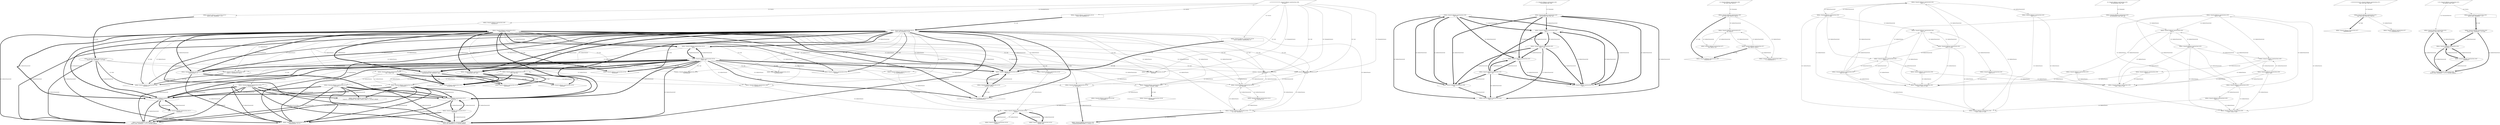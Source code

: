 digraph TaintDot {
	nodesep = 1.5
	ranksep = 1.5
	"Infinity: /home/D_K/BA/net_taint/test/test.c#140 
\"strlen(abc)\"" [shape = diamond]
	"Infinity: /home/D_K/BA/net_taint/test/test.c#123 
\"buf[sizeof(buf) - 1]\" buf" -> "Infinity: /home/D_K/BA/net_taint/test/test.c#88 
\"x = atoi(buf111)\" x" [label = "0.0: IndirectSource", penwidth = 1.0]
	"Infinity: /home/D_K/BA/net_taint/test/test.c#48 
\"*buf\" buf" -> "Infinity: /home/D_K/BA/net_taint/test/test.c#55 
\"buf++\"" [label = "5.0: IndirectSourceCall", penwidth = 6.0]
	"Infinity: /home/D_K/BA/net_taint/test/test.c#118 
\"recv(s, buf, sizeof(buf), 0)\" buf" -> "Infinity: /home/D_K/BA/net_taint/test/test.c#123 
\"buf[sizeof(buf) - 1] != 0\"" [label = "4.0: IndirectSourceCall", penwidth = 5.0]
	"Infinity: /home/D_K/BA/net_taint/test/test.c#66 
\"int* test2 (char *buf123)\" buf123" -> "Infinity: /home/D_K/BA/net_taint/test/test.c#71 
\"(int *)buf123\"" [label = "0.0: IndirectSourceCall", penwidth = 1.0]
	"Infinity: /home/D_K/BA/net_taint/test/test.c#42 
\"test2->z\" z" -> "Infinity: /home/D_K/BA/net_taint/test/test.c#42 
\"* buf4 = test2->z\" buf4" [label = "0.0: IndirectSource", penwidth = 1.0]
	"Infinity: /home/D_K/BA/net_taint/test/test.c#134 
\"buf[1]\" buf" -> "Infinity: /home/D_K/BA/net_taint/test/test.c#115 
\"sizeof(buf1) - 1\"" [label = "5.0: IndirectSourceCall", penwidth = 6.0]
	"Infinity: /home/D_K/BA/net_taint/test/test.c#131 
\"strcpy(abcd, buf)\" abcd" -> "Infinity: /home/D_K/BA/net_taint/test/test.c#139 
\"z = strlen(abcd)\" z" [label = "0.0: IndirectSource", penwidth = 1.0]
	"Infinity: /home/D_K/BA/net_taint/test/test.c#39 
\"test1.z\" test1"
	"Infinity: /home/D_K/BA/net_taint/test/test.c#134 
\"buf[1]\" buf" -> "Infinity: /home/D_K/BA/net_taint/test/test.c#123 
\"sizeof(buf) - 1\"" [label = "5.0: IndirectSourceCall", penwidth = 6.0]
	"Infinity: /home/D_K/BA/net_taint/test/test.c#118 
\"recv(s, buf, sizeof(buf), 0)\" buf" -> "Infinity: /home/D_K/BA/net_taint/test/test.c#131 
\"strcpy(abcd, buf)\" abcd" [label = "6.0: IndirectSource", penwidth = 7.0]
	"Infinity: /home/D_K/BA/net_taint/test/test.c#132 
\"*abc = buf\" abc"
	"Infinity: /home/D_K/BA/net_taint/test/test.c#36 
\"test2->x\" x" -> "Infinity: /home/D_K/BA/net_taint/test/test.c#41 
\"* buf3 = test2->x\" buf3" [label = "0.0: IndirectSource", penwidth = 1.0]
	"Infinity: /home/D_K/BA/net_taint/test/test.c#45 
\"int testWhile (char *buf)\" buf" -> "Infinity: /home/D_K/BA/net_taint/test/test.c#48 
\"*buf != 0\"" [label = "4.0: IndirectSourceCall", penwidth = 5.0]
	"Infinity: /home/D_K/BA/net_taint/test/test.c#118 
\"recv(s, buf, sizeof(buf), 0)\" buf" -> "Infinity: /home/D_K/BA/net_taint/test/test.c#88 
\"atoi(buf111)\"" [label = "3.0: Sink", penwidth = 4.0]
	"Infinity: /home/D_K/BA/net_taint/test/test.c#134 
\"buf[1]\" buf" -> "Infinity: /home/D_K/BA/net_taint/test/test.c#149 
\"p = test2(buf)\" p" [label = "0.0: IndirectSource", penwidth = 1.0]
	"Infinity: /home/D_K/BA/net_taint/test/test.c#71 
\"(int *)buf123\" int *" -> "Infinity: /home/D_K/BA/net_taint/test/test.c#71 
\"(int *)buf123\"" [label = "0.0: IndirectSourceCall", penwidth = 1.0]
	"Infinity: /home/D_K/BA/net_taint/test/test.c#74 
\"char* test (char *buf1234)\" buf1234" -> "Infinity: /home/D_K/BA/net_taint/test/test.c#77 
\"strlen(buf1234)\"" [label = "4.0: Sink", penwidth = 5.0]
	"Infinity: /home/D_K/BA/net_taint/test/test.c#123 
\"buf[sizeof(buf) - 1]\" buf" -> "Infinity: /home/D_K/BA/net_taint/test/test.c#87 
\"*buf111 = test(buf123)\" buf111" [label = "0.0: IndirectSource", penwidth = 1.0]
	"Infinity: /home/D_K/BA/net_taint/test/test.c#140 
\"z = strlen(abc)\" z" -> "Infinity: /home/D_K/BA/net_taint/test/test.c#115 
\"frecv(s, buf1, sizeof(buf1) - 1, 0) == SOCKET_ERROR\"" [label = "4.0: IndirectSourceCall", penwidth = 5.0]
	"Infinity: /home/D_K/BA/net_taint/test/test.c#39 
\"test1.z\" test1" -> "Infinity: /home/D_K/BA/net_taint/test/test.c#39 
\"test1.z\"" [label = "0.0: IndirectSourceCall", penwidth = 1.0]
	"Infinity: /home/D_K/BA/net_taint/test/test.c#38 
\"* buf1 = test1.x\" buf1"
	"Infinity: /home/D_K/BA/net_taint/test/test.c#115 
\"frecv(s, buf1, sizeof(buf1) - 1, 0)\" buf1" -> "Infinity: /home/D_K/BA/net_taint/test/test.c#88 
\"atoi(buf111)\"" [label = "3.0: Sink", penwidth = 4.0]
	"Infinity: /home/D_K/BA/net_taint/test/test.c#138 
\"fStrlen(buf)\"" [shape = diamond]
	"Infinity: /home/D_K/BA/net_taint/test/test.c#115 
\"frecv(s, buf1, sizeof(buf1) - 1, 0)\" buf1" -> "Infinity: /home/D_K/BA/net_taint/test/test.c#87 
\"*buf111 = test(buf123)\" buf111" [label = "0.0: IndirectSource", penwidth = 1.0]
	"Infinity: /home/D_K/BA/net_taint/test/test.c#134 
\"buf[1]\" buf" -> "Infinity: /home/D_K/BA/net_taint/test/test.c#87 
\"*buf111 = test(buf123)\" buf111" [label = "0.0: IndirectSource", penwidth = 1.0]
	"Infinity: /home/D_K/BA/net_taint/test/test.c#26 
\"sizeof(buf1) - 1\""
	"17.5: /home/D_K/BA/net_taint/test/test.c#45 
\"int testWhile (char *buf)\"" [shape = parallelogram]
	"Infinity: /home/D_K/BA/net_taint/test/test.c#123 
\"buf[sizeof(buf) - 1]\" buf" -> "Infinity: /home/D_K/BA/net_taint/test/test.c#151 
\"x = testWhile(buf)\" x" [label = "0.0: IndirectSource", penwidth = 1.0]
	"Infinity: /home/D_K/BA/net_taint/test/test.c#123 
\"buf[sizeof(buf) - 1]\" buf" -> "Infinity: /home/D_K/BA/net_taint/test/test.c#129 
\"memcpy(abcd, buf, sizeof(buf))\" abcd" [label = "6.0: IndirectSource", penwidth = 7.0]
	"Infinity: /home/D_K/BA/net_taint/test/test.c#48 
\"*buf\" buf"
	"Infinity: /home/D_K/BA/net_taint/test/test.c#142 
\"(int *)test(buf)\" int *" -> "Infinity: /home/D_K/BA/net_taint/test/test.c#142 
\"*p = (int *)test(buf)\" p" [label = "0.0: IndirectSource", penwidth = 1.0]
	"Infinity: /home/D_K/BA/net_taint/test/test.c#149 
\"test2(buf)\"" -> "Infinity: /home/D_K/BA/net_taint/test/test.c#149 
\"p = test2(buf)\" p" [label = "0.0: IndirectSource", penwidth = 1.0]
	"Infinity: /home/D_K/BA/net_taint/test/test.c#118 
\"recv(s, buf, sizeof(buf), 0)\"" [shape = house]
	"Infinity: /home/D_K/BA/net_taint/test/test.c#38 
\"test1.x\" test1" -> "Infinity: /home/D_K/BA/net_taint/test/test.c#38 
\"* buf1 = test1.x\" buf1" [label = "0.0: IndirectSource", penwidth = 1.0]
	"Infinity: /home/D_K/BA/net_taint/test/test.c#33 
\"test1.x\"" -> "Infinity: /home/D_K/BA/net_taint/test/test.c#38 
\"* buf1 = test1.x\" buf1" [label = "0.0: IndirectSource", penwidth = 1.0]
	"Infinity: /home/D_K/BA/net_taint/test/test.c#38 
\"test1.x\" x" -> "Infinity: /home/D_K/BA/net_taint/test/test.c#38 
\"* buf1 = test1.x\" buf1" [label = "0.0: IndirectSource", penwidth = 1.0]
	"Infinity: /home/D_K/BA/net_taint/test/test.c#118 
\"recv(s, buf, sizeof(buf), 0)\" buf" -> "Infinity: /home/D_K/BA/net_taint/test/test.c#151 
\"x = testWhile(buf)\" x" [label = "0.0: IndirectSource", penwidth = 1.0]
	"Infinity: /home/D_K/BA/net_taint/test/test.c#33 
\"test1.x\"" -> "Infinity: /home/D_K/BA/net_taint/test/test.c#33 
\"test1.x\" x" [label = "0.0: IndirectSourceCall", penwidth = 1.0]
	"Infinity: /home/D_K/BA/net_taint/test/test.c#30 
\"int testPointers (char *buf)\" buf" -> "Infinity: /home/D_K/BA/net_taint/test/test.c#33 
\"test1.x\"" [label = "0.0: IndirectSource", penwidth = 1.0]
	"Infinity: /home/D_K/BA/net_taint/test/test.c#134 
\"buf[1]\" buf" -> "Infinity: /home/D_K/BA/net_taint/test/test.c#88 
\"atoi(buf111)\"" [label = "3.0: Sink", penwidth = 4.0]
	"Infinity: /home/D_K/BA/net_taint/test/test.c#71 
\"(int *)buf123\" buf123" -> "Infinity: /home/D_K/BA/net_taint/test/test.c#69 
\"strlen(buf123)\"" [label = "4.0: Sink", penwidth = 5.0]
	"Infinity: /home/D_K/BA/net_taint/test/test.c#123 
\"sizeof(buf) - 1\""
	"Infinity: /home/D_K/BA/net_taint/test/test.c#134 
\"buf[1]\"" -> "Infinity: /home/D_K/BA/net_taint/test/test.c#134 
\"buf[1]\" buf" [label = "5.0: IndirectSourceCall", penwidth = 6.0]
	"Infinity: /home/D_K/BA/net_taint/test/test.c#51 
\"buf++\"" -> "Infinity: /home/D_K/BA/net_taint/test/test.c#55 
\"*buf++\"" [label = "5.0: IndirectSourceCall", penwidth = 6.0]
	"Infinity: /home/D_K/BA/net_taint/test/test.c#118 
\"recv(s, buf, sizeof(buf), 0)\" buf" -> "Infinity: /home/D_K/BA/net_taint/test/test.c#88 
\"x = atoi(buf111)\" x" [label = "0.0: IndirectSource", penwidth = 1.0]
	"Infinity: /home/D_K/BA/net_taint/test/test.c#38 
\"test1.x\" test1" -> "Infinity: /home/D_K/BA/net_taint/test/test.c#39 
\"* buf2 = test1.z\" buf2" [label = "0.0: IndirectSource", penwidth = 1.0]
	"Infinity: /home/D_K/BA/net_taint/test/test.c#118 
\"recv(s, buf, sizeof(buf), 0)\" buf" -> "Infinity: /home/D_K/BA/net_taint/test/test.c#142 
\"test(buf)\"" [label = "0.0: Call", penwidth = 1.0]
	"Infinity: /home/D_K/BA/net_taint/test/test.c#77 
\"strlen(buf1234)\"" [shape = diamond]
	"Infinity: /home/D_K/BA/net_taint/test/test.c#45 
\"int testWhile (char *buf)\" buf" -> "Infinity: /home/D_K/BA/net_taint/test/test.c#51 
\"buf++\"" [label = "5.0: IndirectSourceCall", penwidth = 6.0]
	"4.7272727272727275: /home/D_K/BA/net_taint/test/test.c#84 
\"int main ()\"" -> "Infinity: /home/D_K/BA/net_taint/test/test.c#118 
\"recv(s, buf, sizeof(buf), 0)\"" [label = "0.0: Source", penwidth = 1.0]
	"Infinity: /home/D_K/BA/net_taint/test/test.c#142 
\"test(buf)\""
	"Infinity: /home/D_K/BA/net_taint/test/test.c#142 
\"test(buf)\"" [shape = plain]
	"Infinity: /home/D_K/BA/net_taint/test/test.c#123 
\"buf[sizeof(buf) - 1]\" buf" -> "Infinity: /home/D_K/BA/net_taint/test/test.c#88 
\"atoi(buf111)\"" [label = "3.0: Sink", penwidth = 4.0]
	"Infinity: /home/D_K/BA/net_taint/test/test.c#140 
\"z = strlen(abc)\" z" -> "Infinity: /home/D_K/BA/net_taint/test/test.c#115 
\"sizeof(buf1) - 1\"" [label = "5.0: IndirectSourceCall", penwidth = 6.0]
	"Infinity: /home/D_K/BA/net_taint/test/test.c#39 
\"test1.z\"" -> "Infinity: /home/D_K/BA/net_taint/test/test.c#39 
\"test1.z\" test1" [label = "0.0: IndirectSourceCall", penwidth = 1.0]
	"Infinity: /home/D_K/BA/net_taint/test/test.c#118 
\"recv(s, buf, sizeof(buf), 0)\" buf" -> "Infinity: /home/D_K/BA/net_taint/test/test.c#142 
\"*p = (int *)test(buf)\" p" [label = "0.0: IndirectSource", penwidth = 1.0]
	"Infinity: /home/D_K/BA/net_taint/test/test.c#156 
\"&bufTest\" bufTest"
	"Infinity: /home/D_K/BA/net_taint/test/test.c#123 
\"buf[sizeof(buf) - 1]\" buf" -> "Infinity: /home/D_K/BA/net_taint/test/test.c#147 
\"*retBuf = test(buf)\" retBuf" [label = "0.0: IndirectSource", penwidth = 1.0]
	"Infinity: /home/D_K/BA/net_taint/test/test.c#134 
\"buf[1]\" buf" -> "Infinity: /home/D_K/BA/net_taint/test/test.c#123 
\"buf[sizeof(buf) - 1] != 0\"" [label = "4.0: IndirectSourceCall", penwidth = 5.0]
	"Infinity: /home/D_K/BA/net_taint/test/test.c#48 
\"*buf != 0\""
	"Infinity: /home/D_K/BA/net_taint/test/test.c#42 
\"test2->z\"" -> "Infinity: /home/D_K/BA/net_taint/test/test.c#42 
\"* buf4 = test2->z\" buf4" [label = "0.0: IndirectSource", penwidth = 1.0]
	"Infinity: /home/D_K/BA/net_taint/test/test.c#134 
\"buf[1]\" buf" -> "Infinity: /home/D_K/BA/net_taint/test/test.c#123 
\"buf[sizeof(buf) - 1]\"" [label = "5.0: IndirectSourceCall", penwidth = 6.0]
	"Infinity: /home/D_K/BA/net_taint/test/test.c#134 
\"buf[1]\" buf" -> "Infinity: /home/D_K/BA/net_taint/test/test.c#149 
\"test2(buf)\"" [label = "0.0: Call", penwidth = 1.0]
	"Infinity: /home/D_K/BA/net_taint/test/test.c#123 
\"sizeof(buf)\"" -> "Infinity: /home/D_K/BA/net_taint/test/test.c#123 
\"buf[sizeof(buf) - 1] != 0\"" [label = "4.0: IndirectSourceCall", penwidth = 5.0]
	"Infinity: /home/D_K/BA/net_taint/test/test.c#134 
\"buf[1]\" buf" -> "Infinity: /home/D_K/BA/net_taint/test/test.c#131 
\"strcpy(abcd, buf)\" abcd" [label = "6.0: IndirectSource", penwidth = 7.0]
	"Infinity: /home/D_K/BA/net_taint/test/test.c#123 
\"buf[sizeof(buf) - 1]\" buf" -> "Infinity: /home/D_K/BA/net_taint/test/test.c#123 
\"buf[sizeof(buf) - 1] != 0\"" [label = "4.0: IndirectSourceCall", penwidth = 5.0]
	"Infinity: /home/D_K/BA/net_taint/test/test.c#151 
\"testWhile(buf)\"" [shape = plain]
	"Infinity: /home/D_K/BA/net_taint/test/test.c#115 
\"frecv(s, buf1, sizeof(buf1) - 1, 0)\" buf1" -> "Infinity: /home/D_K/BA/net_taint/test/test.c#88 
\"x = atoi(buf111)\" x" [label = "0.0: IndirectSource", penwidth = 1.0]
	"Infinity: /home/D_K/BA/net_taint/test/test.c#55 
\"buf++\" buf"
	"Infinity: /home/D_K/BA/net_taint/test/test.c#115 
\"sizeof(buf1)\"" -> "Infinity: /home/D_K/BA/net_taint/test/test.c#115 
\"sizeof(buf1) - 1\"" [label = "5.0: IndirectSourceCall", penwidth = 6.0]
	"Infinity: /home/D_K/BA/net_taint/test/test.c#38 
\"test1.x\"" -> "Infinity: /home/D_K/BA/net_taint/test/test.c#38 
\"test1.x\" x" [label = "0.0: IndirectSourceCall", penwidth = 1.0]
	"4.7272727272727275: /home/D_K/BA/net_taint/test/test.c#84 
\"int main ()\"" -> "Infinity: /home/D_K/BA/net_taint/test/test.c#149 
\"test2(buf)\"" [label = "0.0: ParameterSource", penwidth = 1.0]
	"Infinity: /home/D_K/BA/net_taint/test/test.c#123 
\"buf[sizeof(buf) - 1]\" buf" -> "Infinity: /home/D_K/BA/net_taint/test/test.c#123 
\"buf[sizeof(buf) - 1]\"" [label = "5.0: IndirectSourceCall", penwidth = 6.0]
	"Infinity: /home/D_K/BA/net_taint/test/test.c#123 
\"sizeof(buf) - 1\"" -> "Infinity: /home/D_K/BA/net_taint/test/test.c#123 
\"buf[sizeof(buf) - 1] != 0\"" [label = "4.0: IndirectSourceCall", penwidth = 5.0]
	"Infinity: /home/D_K/BA/net_taint/test/test.c#140 
\"z = strlen(abc)\" z" -> "Infinity: /home/D_K/BA/net_taint/test/test.c#123 
\"sizeof(buf) - 1\"" [label = "5.0: IndirectSourceCall", penwidth = 6.0]
	"4.7272727272727275: /home/D_K/BA/net_taint/test/test.c#84 
\"int main ()\"" -> "Infinity: /home/D_K/BA/net_taint/test/test.c#149 
\"test2(buf)\"" [label = "0.0: Call", penwidth = 1.0]
	"Infinity: /home/D_K/BA/net_taint/test/test.c#33 
\"test1.x\" test1" -> "Infinity: /home/D_K/BA/net_taint/test/test.c#33 
\"test1.x\"" [label = "0.0: IndirectSourceCall", penwidth = 1.0]
	"Infinity: /home/D_K/BA/net_taint/test/test.c#134 
\"buf[1]\" buf" -> "Infinity: /home/D_K/BA/net_taint/test/test.c#142 
\"test(buf)\"" [label = "0.0: Call", penwidth = 1.0]
	"Infinity: /home/D_K/BA/net_taint/test/test.c#51 
\"buf++\""
	"Infinity: /home/D_K/BA/net_taint/test/test.c#147 
\"test(buf)\"" -> "Infinity: /home/D_K/BA/net_taint/test/test.c#142 
\"*p = (int *)test(buf)\" p" [label = "0.0: IndirectSource", penwidth = 1.0]
	"Infinity: /home/D_K/BA/net_taint/test/test.c#118 
\"recv(s, buf, sizeof(buf), 0)\" buf" -> "Infinity: /home/D_K/BA/net_taint/test/test.c#153 
\"testPointers(buf)\"" [label = "0.0: Call", penwidth = 1.0]
	"Infinity: /home/D_K/BA/net_taint/test/test.c#87 
\"test(buf123)\"" -> "Infinity: /home/D_K/BA/net_taint/test/test.c#87 
\"*buf111 = test(buf123)\" buf111" [label = "0.0: IndirectSource", penwidth = 1.0]
	"Infinity: /home/D_K/BA/net_taint/test/test.c#134 
\"*abc = buf[1]\" abc" -> "Infinity: /home/D_K/BA/net_taint/test/test.c#131 
\"strcpy(abcd, buf)\"" [label = "6.0: Sink", penwidth = 7.0]
	"Infinity: /home/D_K/BA/net_taint/test/test.c#145 
\"data[x]\" x"
	"Infinity: /home/D_K/BA/net_taint/test/test.c#123 
\"buf[sizeof(buf) - 1]\"" -> "Infinity: /home/D_K/BA/net_taint/test/test.c#123 
\"buf[sizeof(buf) - 1] != 0\"" [label = "4.0: IndirectSourceCall", penwidth = 5.0]
	"Infinity: /home/D_K/BA/net_taint/test/test.c#115 
\"sizeof(buf1) - 1\"" -> "Infinity: /home/D_K/BA/net_taint/test/test.c#115 
\"sizeof(buf1)\"" [label = "5.0: IndirectSourceCall", penwidth = 6.0]
	"Infinity: /home/D_K/BA/net_taint/test/test.c#118 
\"recv(s, buf, sizeof(buf), 0)\" buf" -> "Infinity: /home/D_K/BA/net_taint/test/test.c#138 
\"fStrlen(buf)\"" [label = "4.0: Sink", penwidth = 5.0]
	"Infinity: /home/D_K/BA/net_taint/test/test.c#33 
\"test1.x\" x" -> "Infinity: /home/D_K/BA/net_taint/test/test.c#41 
\"* buf3 = test2->x\" buf3" [label = "0.0: IndirectSource", penwidth = 1.0]
	"Infinity: /home/D_K/BA/net_taint/test/test.c#132 
\"*abc = buf\" abc" -> "Infinity: /home/D_K/BA/net_taint/test/test.c#139 
\"strlen(abcd)\"" [label = "4.0: Sink", penwidth = 5.0]
	"Infinity: /home/D_K/BA/net_taint/test/test.c#71 
\"(int *)buf123\" buf123"
	"Infinity: /home/D_K/BA/net_taint/test/test.c#39 
\"test1.z\" test1" -> "Infinity: /home/D_K/BA/net_taint/test/test.c#38 
\"* buf1 = test1.x\" buf1" [label = "0.0: IndirectSource", penwidth = 1.0]
	"Infinity: /home/D_K/BA/net_taint/test/test.c#142 
\"(int *)test(buf)\"" -> "Infinity: /home/D_K/BA/net_taint/test/test.c#142 
\"test(buf)\"" [label = "0.0: IndirectSourceCall", penwidth = 1.0]
	"Infinity: /home/D_K/BA/net_taint/test/test.c#66 
\"int* test2 (char *buf123)\" buf123" -> "Infinity: /home/D_K/BA/net_taint/test/test.c#69 
\"strlen(buf123)\"" [label = "4.0: Sink", penwidth = 5.0]
	"Infinity: /home/D_K/BA/net_taint/test/test.c#51 
\"buf++\" buf" -> "Infinity: /home/D_K/BA/net_taint/test/test.c#55 
\"buf++\"" [label = "5.0: IndirectSourceCall", penwidth = 6.0]
	"Infinity: /home/D_K/BA/net_taint/test/test.c#132 
\"*abc = buf\" abc" -> "Infinity: /home/D_K/BA/net_taint/test/test.c#140 
\"strlen(abc)\"" [label = "4.0: Sink", penwidth = 5.0]
	"Infinity: /home/D_K/BA/net_taint/test/test.c#129 
\"memcpy(abcd, buf, sizeof(buf))\" abcd" -> "Infinity: /home/D_K/BA/net_taint/test/test.c#131 
\"strcpy(abcd, buf)\"" [label = "6.0: Sink", penwidth = 7.0]
	"Infinity: /home/D_K/BA/net_taint/test/test.c#38 
\"test1.x\"" -> "Infinity: /home/D_K/BA/net_taint/test/test.c#38 
\"* buf1 = test1.x\" buf1" [label = "0.0: IndirectSource", penwidth = 1.0]
	"Infinity: /home/D_K/BA/net_taint/test/test.c#33 
\"test1.x\" x"
	"Infinity: /home/D_K/BA/net_taint/test/test.c#123 
\"buf[sizeof(buf) - 1]\" buf" -> "Infinity: /home/D_K/BA/net_taint/test/test.c#142 
\"*p = (int *)test(buf)\" p" [label = "0.0: IndirectSource", penwidth = 1.0]
	"Infinity: /home/D_K/BA/net_taint/test/test.c#118 
\"recv(s, buf, sizeof(buf), 0)\" buf" -> "Infinity: /home/D_K/BA/net_taint/test/test.c#118 
\"recv(s, buf, sizeof(buf), 0) == SOCKET_ERROR\"" [label = "4.0: IndirectSourceCall", penwidth = 5.0]
	"Infinity: /home/D_K/BA/net_taint/test/test.c#51 
\"buf++\"" -> "Infinity: /home/D_K/BA/net_taint/test/test.c#51 
\"buf++\" buf" [label = "5.0: IndirectSourceCall", penwidth = 6.0]
	"Infinity: /home/D_K/BA/net_taint/test/test.c#38 
\"test1.x\""
	"Infinity: /home/D_K/BA/net_taint/test/test.c#30 
\"int testPointers (char *buf)\" buf"
	"4.7272727272727275: /home/D_K/BA/net_taint/test/test.c#84 
\"int main ()\"" -> "Infinity: /home/D_K/BA/net_taint/test/test.c#115 
\"frecv(s, buf1, sizeof(buf1) - 1, 0)\"" [label = "0.0: Source", penwidth = 1.0]
	"Infinity: /home/D_K/BA/net_taint/test/test.c#139 
\"z = strlen(abcd)\" z" -> "Infinity: /home/D_K/BA/net_taint/test/test.c#115 
\"sizeof(buf1) - 1\"" [label = "5.0: IndirectSourceCall", penwidth = 6.0]
	"Infinity: /home/D_K/BA/net_taint/test/test.c#48 
\"*buf\" buf" -> "Infinity: /home/D_K/BA/net_taint/test/test.c#51 
\"buf++\"" [label = "5.0: IndirectSourceCall", penwidth = 6.0]
	"4.7272727272727275: /home/D_K/BA/net_taint/test/test.c#84 
\"int main ()\"" -> "Infinity: /home/D_K/BA/net_taint/test/test.c#142 
\"test(buf)\"" [label = "0.0: Call", penwidth = 1.0]
	"Infinity: /home/D_K/BA/net_taint/test/test.c#41 
\"test2->x\" test2" -> "Infinity: /home/D_K/BA/net_taint/test/test.c#42 
\"* buf4 = test2->z\" buf4" [label = "0.0: IndirectSource", penwidth = 1.0]
	"Infinity: /home/D_K/BA/net_taint/test/test.c#123 
\"buf[sizeof(buf) - 1]\" buf" -> "Infinity: /home/D_K/BA/net_taint/test/test.c#156 
\"&bufTest\"" [label = "5.0: IndirectSourceCall", penwidth = 6.0]
	"Infinity: /home/D_K/BA/net_taint/test/test.c#38 
\"test1.x\" test1" -> "Infinity: /home/D_K/BA/net_taint/test/test.c#38 
\"test1.x\"" [label = "0.0: IndirectSourceCall", penwidth = 1.0]
	"Infinity: /home/D_K/BA/net_taint/test/test.c#71 
\"(int *)buf123\""
	"Infinity: /home/D_K/BA/net_taint/test/test.c#55 
\"buf++\"" -> "Infinity: /home/D_K/BA/net_taint/test/test.c#55 
\"buf++\" buf" [label = "5.0: IndirectSourceCall", penwidth = 6.0]
	"Infinity: /home/D_K/BA/net_taint/test/test.c#22 
\"int testProc (char* buf1)\" buf1"
	"Infinity: /home/D_K/BA/net_taint/test/test.c#123 
\"buf[sizeof(buf) - 1]\" buf" -> "Infinity: /home/D_K/BA/net_taint/test/test.c#115 
\"frecv(s, buf1, sizeof(buf1) - 1, 0) == SOCKET_ERROR\"" [label = "4.0: IndirectSourceCall", penwidth = 5.0]
	"Infinity: /home/D_K/BA/net_taint/test/test.c#48 
\"*buf\"" -> "Infinity: /home/D_K/BA/net_taint/test/test.c#48 
\"*buf\" buf" [label = "5.0: IndirectSourceCall", penwidth = 6.0]
	"Infinity: /home/D_K/BA/net_taint/test/test.c#41 
\"test2->x\" test2" -> "Infinity: /home/D_K/BA/net_taint/test/test.c#42 
\"test2->z\"" [label = "0.0: IndirectSourceCall", penwidth = 1.0]
	"Infinity: /home/D_K/BA/net_taint/test/test.c#71 
\"(int *)buf123\" buf123" -> "Infinity: /home/D_K/BA/net_taint/test/test.c#71 
\"(int *)buf123\"" [label = "0.0: IndirectSourceCall", penwidth = 1.0]
	"Infinity: /home/D_K/BA/net_taint/test/test.c#71 
\"(int *)buf123\" buf123" -> "Infinity: /home/D_K/BA/net_taint/test/test.c#69 
\"z = strlen(buf123)\" z" [label = "0.0: IndirectSource", penwidth = 1.0]
	"Infinity: /home/D_K/BA/net_taint/test/test.c#123 
\"buf[sizeof(buf) - 1]\" buf" -> "Infinity: /home/D_K/BA/net_taint/test/test.c#115 
\"sizeof(buf1) - 1\"" [label = "5.0: IndirectSourceCall", penwidth = 6.0]
	"Infinity: /home/D_K/BA/net_taint/test/test.c#123 
\"buf[sizeof(buf) - 1]\" buf" -> "Infinity: /home/D_K/BA/net_taint/test/test.c#131 
\"strcpy(abcd, buf)\" abcd" [label = "6.0: IndirectSource", penwidth = 7.0]
	"Infinity: /home/D_K/BA/net_taint/test/test.c#88 
\"atoi(buf111)\"" [shape = diamond]
	"Infinity: /home/D_K/BA/net_taint/test/test.c#156 
\"recv(s, &bufTest, sizeof(bufTest), 0)\"" -> "Infinity: /home/D_K/BA/net_taint/test/test.c#156 
\"&bufTest\"" [label = "5.0: Call", penwidth = 6.0]
	"Infinity: /home/D_K/BA/net_taint/test/test.c#123 
\"buf[sizeof(buf) - 1]\" buf" -> "Infinity: /home/D_K/BA/net_taint/test/test.c#149 
\"p = test2(buf)\" p" [label = "0.0: IndirectSource", penwidth = 1.0]
	"Infinity: /home/D_K/BA/net_taint/test/test.c#144 
\"x = atoi(buf)\" x" -> "Infinity: /home/D_K/BA/net_taint/test/test.c#145 
\"data[x]\"" [label = "0.0: IndirectSource", penwidth = 1.0]
	"Infinity: /home/D_K/BA/net_taint/test/test.c#55 
\"buf++\" buf" -> "Infinity: /home/D_K/BA/net_taint/test/test.c#55 
\"buf++\"" [label = "5.0: IndirectSourceCall", penwidth = 6.0]
	"Infinity: /home/D_K/BA/net_taint/test/test.c#138 
\"z = fStrlen(buf)\" z" -> "Infinity: /home/D_K/BA/net_taint/test/test.c#118 
\"recv(s, buf, sizeof(buf), 0) == SOCKET_ERROR\"" [label = "4.0: IndirectSourceCall", penwidth = 5.0]
	"Infinity: /home/D_K/BA/net_taint/test/test.c#33 
\"test1.x\" test1" -> "Infinity: /home/D_K/BA/net_taint/test/test.c#39 
\"test1.z\"" [label = "0.0: IndirectSourceCall", penwidth = 1.0]
	"Infinity: /home/D_K/BA/net_taint/test/test.c#145 
\"data[x]\""
	"Infinity: /home/D_K/BA/net_taint/test/test.c#45 
\"int testWhile (char *buf)\" buf" -> "Infinity: /home/D_K/BA/net_taint/test/test.c#48 
\"*buf\"" [label = "5.0: IndirectSourceCall", penwidth = 6.0]
	"Infinity: /home/D_K/BA/net_taint/test/test.c#123 
\"buf[sizeof(buf) - 1]\" buf" -> "Infinity: /home/D_K/BA/net_taint/test/test.c#142 
\"test(buf)\"" [label = "0.0: Call", penwidth = 1.0]
	"Infinity: /home/D_K/BA/net_taint/test/test.c#139 
\"strlen(abcd)\"" [shape = diamond]
	"Infinity: /home/D_K/BA/net_taint/test/test.c#38 
\"test1.x\"" -> "Infinity: /home/D_K/BA/net_taint/test/test.c#38 
\"test1.x\" test1" [label = "0.0: IndirectSourceCall", penwidth = 1.0]
	"Infinity: /home/D_K/BA/net_taint/test/test.c#134 
\"buf[1]\" buf" -> "Infinity: /home/D_K/BA/net_taint/test/test.c#151 
\"testWhile(buf)\"" [label = "0.0: Call", penwidth = 1.0]
	"Infinity: /home/D_K/BA/net_taint/test/test.c#123 
\"buf[sizeof(buf) - 1]\" buf" -> "Infinity: /home/D_K/BA/net_taint/test/test.c#138 
\"z = fStrlen(buf)\" z" [label = "0.0: IndirectSource", penwidth = 1.0]
	"Infinity: /home/D_K/BA/net_taint/test/test.c#132 
\"*abc = buf\" abc" -> "Infinity: /home/D_K/BA/net_taint/test/test.c#131 
\"strcpy(abcd, buf)\"" [label = "6.0: Sink", penwidth = 7.0]
	"Infinity: /home/D_K/BA/net_taint/test/test.c#118 
\"recv(s, buf, sizeof(buf), 0)\" buf"
	"Infinity: /home/D_K/BA/net_taint/test/test.c#33 
\"test1.x\" x" -> "Infinity: /home/D_K/BA/net_taint/test/test.c#38 
\"* buf1 = test1.x\" buf1" [label = "0.0: IndirectSource", penwidth = 1.0]
	"Infinity: /home/D_K/BA/net_taint/test/test.c#123 
\"buf[sizeof(buf) - 1] != 0\""
	"Infinity: /home/D_K/BA/net_taint/test/test.c#123 
\"sizeof(buf)\"" -> "Infinity: /home/D_K/BA/net_taint/test/test.c#123 
\"sizeof(buf) - 1\"" [label = "5.0: IndirectSourceCall", penwidth = 6.0]
	"5.125: /home/D_K/BA/net_taint/test/test.c#22 
\"int testProc (char* buf1)\"" -> "Infinity: /home/D_K/BA/net_taint/test/test.c#22 
\"int testProc (char* buf1)\" buf1" [label = "0.0: ParameterReverse", penwidth = 1.0]
	"Infinity: /home/D_K/BA/net_taint/test/test.c#42 
\"test2->z\"" -> "Infinity: /home/D_K/BA/net_taint/test/test.c#42 
\"test2->z\" z" [label = "0.0: IndirectSourceCall", penwidth = 1.0]
	"Infinity: /home/D_K/BA/net_taint/test/test.c#118 
\"recv(s, buf, sizeof(buf), 0)\" buf" -> "Infinity: /home/D_K/BA/net_taint/test/test.c#123 
\"sizeof(buf) - 1\"" [label = "5.0: IndirectSourceCall", penwidth = 6.0]
	"Infinity: /home/D_K/BA/net_taint/test/test.c#48 
\"*buf\"" -> "Infinity: /home/D_K/BA/net_taint/test/test.c#48 
\"*buf != 0\"" [label = "4.0: IndirectSourceCall", penwidth = 5.0]
	"Infinity: /home/D_K/BA/net_taint/test/test.c#134 
\"*abc = buf[1]\" abc" -> "Infinity: /home/D_K/BA/net_taint/test/test.c#140 
\"strlen(abc)\"" [label = "4.0: Sink", penwidth = 5.0]
	"Infinity: /home/D_K/BA/net_taint/test/test.c#123 
\"buf[sizeof(buf) - 1]\" buf"
	"Infinity: /home/D_K/BA/net_taint/test/test.c#26 
\"frecv(s, buf1, sizeof(buf1) - 1, 0) == SOCKET_ERROR\""
	"Infinity: /home/D_K/BA/net_taint/test/test.c#55 
\"buf++\"" -> "Infinity: /home/D_K/BA/net_taint/test/test.c#55 
\"*buf++\"" [label = "5.0: IndirectSourceCall", penwidth = 6.0]
	"Infinity: /home/D_K/BA/net_taint/test/test.c#149 
\"test2(buf)\""
	"Infinity: /home/D_K/BA/net_taint/test/test.c#66 
\"int* test2 (char *buf123)\" buf123" -> "Infinity: /home/D_K/BA/net_taint/test/test.c#69 
\"z = strlen(buf123)\" z" [label = "0.0: IndirectSource", penwidth = 1.0]
	"Infinity: /home/D_K/BA/net_taint/test/test.c#36 
\"test2->x\" test2" -> "Infinity: /home/D_K/BA/net_taint/test/test.c#36 
\"test2->x\"" [label = "0.0: IndirectSourceCall", penwidth = 1.0]
	"Infinity: /home/D_K/BA/net_taint/test/test.c#41 
\"test2->x\" x"
	"Infinity: /home/D_K/BA/net_taint/test/test.c#118 
\"recv(s, buf, sizeof(buf), 0)\" buf" -> "Infinity: /home/D_K/BA/net_taint/test/test.c#138 
\"z = fStrlen(buf)\" z" [label = "0.0: IndirectSource", penwidth = 1.0]
	"Infinity: /home/D_K/BA/net_taint/test/test.c#134 
\"buf[1]\" buf" -> "Infinity: /home/D_K/BA/net_taint/test/test.c#147 
\"test(buf)\"" [label = "0.0: Call", penwidth = 1.0]
	"Infinity: /home/D_K/BA/net_taint/test/test.c#151 
\"x = testWhile(buf)\" x" -> "Infinity: /home/D_K/BA/net_taint/test/test.c#145 
\"data[x]\"" [label = "0.0: IndirectSource", penwidth = 1.0]
	"Infinity: /home/D_K/BA/net_taint/test/test.c#48 
\"*buf\" buf" -> "Infinity: /home/D_K/BA/net_taint/test/test.c#55 
\"*buf++\"" [label = "5.0: IndirectSourceCall", penwidth = 6.0]
	"Infinity: /home/D_K/BA/net_taint/test/test.c#134 
\"*abc = buf[1]\" abc" -> "Infinity: /home/D_K/BA/net_taint/test/test.c#139 
\"strlen(abcd)\"" [label = "4.0: Sink", penwidth = 5.0]
	"Infinity: /home/D_K/BA/net_taint/test/test.c#115 
\"sizeof(buf1) - 1\"" -> "Infinity: /home/D_K/BA/net_taint/test/test.c#115 
\"frecv(s, buf1, sizeof(buf1) - 1, 0) == SOCKET_ERROR\"" [label = "4.0: IndirectSourceCall", penwidth = 5.0]
	"Infinity: /home/D_K/BA/net_taint/test/test.c#139 
\"z = strlen(abcd)\" z" -> "Infinity: /home/D_K/BA/net_taint/test/test.c#118 
\"recv(s, buf, sizeof(buf), 0) == SOCKET_ERROR\"" [label = "4.0: IndirectSourceCall", penwidth = 5.0]
	"Infinity: /home/D_K/BA/net_taint/test/test.c#39 
\"test1.z\" test1" -> "Infinity: /home/D_K/BA/net_taint/test/test.c#39 
\"* buf2 = test1.z\" buf2" [label = "0.0: IndirectSource", penwidth = 1.0]
	"Infinity: /home/D_K/BA/net_taint/test/test.c#115 
\"sizeof(buf1)\""
	"Infinity: /home/D_K/BA/net_taint/test/test.c#123 
\"buf[sizeof(buf) - 1]\"" -> "Infinity: /home/D_K/BA/net_taint/test/test.c#123 
\"buf[sizeof(buf) - 1]\" buf" [label = "5.0: IndirectSourceCall", penwidth = 6.0]
	"Infinity: /home/D_K/BA/net_taint/test/test.c#87 
\"*buf111 = test(buf123)\" buf111"
	"Infinity: /home/D_K/BA/net_taint/test/test.c#142 
\"(int *)test(buf)\"" -> "Infinity: /home/D_K/BA/net_taint/test/test.c#142 
\"(int *)test(buf)\" int *" [label = "0.0: IndirectSourceCall", penwidth = 1.0]
	"Infinity: /home/D_K/BA/net_taint/test/test.c#41 
\"test2->x\" x" -> "Infinity: /home/D_K/BA/net_taint/test/test.c#38 
\"* buf1 = test1.x\" buf1" [label = "0.0: IndirectSource", penwidth = 1.0]
	"Infinity: /home/D_K/BA/net_taint/test/test.c#118 
\"recv(s, buf, sizeof(buf), 0)\" buf" -> "Infinity: /home/D_K/BA/net_taint/test/test.c#147 
\"*retBuf = test(buf)\" retBuf" [label = "0.0: IndirectSource", penwidth = 1.0]
	"Infinity: /home/D_K/BA/net_taint/test/test.c#123 
\"buf[sizeof(buf) - 1]\" buf" -> "Infinity: /home/D_K/BA/net_taint/test/test.c#144 
\"atoi(buf)\"" [label = "3.0: Sink", penwidth = 4.0]
	"Infinity: /home/D_K/BA/net_taint/test/test.c#123 
\"buf[sizeof(buf) - 1]\""
	"Infinity: /home/D_K/BA/net_taint/test/test.c#145 
\"data[x]\" x" -> "Infinity: /home/D_K/BA/net_taint/test/test.c#145 
\"data[x]\"" [label = "0.0: IndirectSource", penwidth = 1.0]
	"Infinity: /home/D_K/BA/net_taint/test/test.c#145 
\"data[x]\"" -> "Infinity: /home/D_K/BA/net_taint/test/test.c#145 
\"data[x]\" data" [label = "5.0: IndirectSourceCall", penwidth = 6.0]
	"Infinity: /home/D_K/BA/net_taint/test/test.c#148 
\"x = atoi(retBuf)\" x" -> "Infinity: /home/D_K/BA/net_taint/test/test.c#145 
\"data[x]\"" [label = "0.0: IndirectSource", penwidth = 1.0]
	"4.7272727272727275: /home/D_K/BA/net_taint/test/test.c#84 
\"int main ()\"" -> "Infinity: /home/D_K/BA/net_taint/test/test.c#147 
\"test(buf)\"" [label = "0.0: Call", penwidth = 1.0]
	"Infinity: /home/D_K/BA/net_taint/test/test.c#132 
\"*abc = buf\" abc" -> "Infinity: /home/D_K/BA/net_taint/test/test.c#139 
\"z = strlen(abcd)\" z" [label = "0.0: IndirectSource", penwidth = 1.0]
	"Infinity: /home/D_K/BA/net_taint/test/test.c#93 
\"WSAStartup(MAKEWORD(2, 2), &wsa) != 0\""
	"Infinity: /home/D_K/BA/net_taint/test/test.c#38 
\"test1.x\" test1" -> "Infinity: /home/D_K/BA/net_taint/test/test.c#39 
\"test1.z\"" [label = "0.0: IndirectSourceCall", penwidth = 1.0]
	"Infinity: /home/D_K/BA/net_taint/test/test.c#156 
\"&bufTest\""
	"Infinity: /home/D_K/BA/net_taint/test/test.c#118 
\"recv(s, buf, sizeof(buf), 0)\" buf" -> "Infinity: /home/D_K/BA/net_taint/test/test.c#115 
\"frecv(s, buf1, sizeof(buf1) - 1, 0) == SOCKET_ERROR\"" [label = "4.0: IndirectSourceCall", penwidth = 5.0]
	"4.7272727272727275: /home/D_K/BA/net_taint/test/test.c#84 
\"int main ()\"" [shape = parallelogram]
	"Infinity: /home/D_K/BA/net_taint/test/test.c#134 
\"buf[1]\"" -> "Infinity: /home/D_K/BA/net_taint/test/test.c#134 
\"*abc = buf[1]\" abc" [label = "0.0: IndirectSource", penwidth = 1.0]
	"2.0: /home/D_K/BA/net_taint/test/test.c#66 
\"int* test2 (char *buf123)\"" -> "Infinity: /home/D_K/BA/net_taint/test/test.c#66 
\"int* test2 (char *buf123)\" buf123" [label = "0.0: Parameter", penwidth = 1.0]
	"Infinity: /home/D_K/BA/net_taint/test/test.c#51 
\"buf++\" buf" -> "Infinity: /home/D_K/BA/net_taint/test/test.c#55 
\"*buf++\"" [label = "5.0: IndirectSourceCall", penwidth = 6.0]
	"Infinity: /home/D_K/BA/net_taint/test/test.c#123 
\"buf[sizeof(buf) - 1]\" buf" -> "Infinity: /home/D_K/BA/net_taint/test/test.c#153 
\"testPointers(buf)\"" [label = "0.0: Call", penwidth = 1.0]
	"Infinity: /home/D_K/BA/net_taint/test/test.c#36 
\"test2->x\"" -> "Infinity: /home/D_K/BA/net_taint/test/test.c#36 
\"test2->x\" test2" [label = "0.0: IndirectSourceCall", penwidth = 1.0]
	"Infinity: /home/D_K/BA/net_taint/test/test.c#134 
\"*abc = buf[1]\" abc"
	"Infinity: /home/D_K/BA/net_taint/test/test.c#115 
\"frecv(s, buf1, sizeof(buf1) - 1, 0)\" buf1" -> "Infinity: /home/D_K/BA/net_taint/test/test.c#115 
\"frecv(s, buf1, sizeof(buf1) - 1, 0) == SOCKET_ERROR\"" [label = "4.0: IndirectSourceCall", penwidth = 5.0]
	"Infinity: /home/D_K/BA/net_taint/test/test.c#118 
\"recv(s, buf, sizeof(buf), 0)\" buf" -> "Infinity: /home/D_K/BA/net_taint/test/test.c#160 
\"strlen(bufTestProc)\"" [label = "4.0: Sink", penwidth = 5.0]
	"Infinity: /home/D_K/BA/net_taint/test/test.c#147 
\"test(buf)\"" -> "Infinity: /home/D_K/BA/net_taint/test/test.c#147 
\"*retBuf = test(buf)\" retBuf" [label = "0.0: IndirectSource", penwidth = 1.0]
	"Infinity: /home/D_K/BA/net_taint/test/test.c#41 
\"test2->x\" test2" -> "Infinity: /home/D_K/BA/net_taint/test/test.c#36 
\"test2->x\"" [label = "0.0: IndirectSourceCall", penwidth = 1.0]
	"Infinity: /home/D_K/BA/net_taint/test/test.c#139 
\"z = strlen(abcd)\" z" -> "Infinity: /home/D_K/BA/net_taint/test/test.c#123 
\"sizeof(buf) - 1\"" [label = "5.0: IndirectSourceCall", penwidth = 6.0]
	"1.3333333333333333: /home/D_K/BA/net_taint/test/test.c#74 
\"char* test (char *buf1234)\"" -> "Infinity: /home/D_K/BA/net_taint/test/test.c#74 
\"char* test (char *buf1234)\" buf1234" [label = "0.0: Parameter", penwidth = 1.0]
	"Infinity: /home/D_K/BA/net_taint/test/test.c#139 
\"z = strlen(abcd)\" z" -> "Infinity: /home/D_K/BA/net_taint/test/test.c#123 
\"buf[sizeof(buf) - 1] != 0\"" [label = "4.0: IndirectSourceCall", penwidth = 5.0]
	"0.0: /home/D_K/BA/net_taint/test/test.c#30 
\"int testPointers (char *buf)\"" [shape = parallelogram]
	"Infinity: /home/D_K/BA/net_taint/test/test.c#115 
\"frecv(s, buf1, sizeof(buf1) - 1, 0)\" buf1"
	"Infinity: /home/D_K/BA/net_taint/test/test.c#142 
\"test(buf)\"" -> "Infinity: /home/D_K/BA/net_taint/test/test.c#142 
\"(int *)test(buf)\"" [label = "0.0: IndirectSourceCall", penwidth = 1.0]
	"Infinity: /home/D_K/BA/net_taint/test/test.c#30 
\"int testPointers (char *buf)\" buf" -> "Infinity: /home/D_K/BA/net_taint/test/test.c#36 
\"test2->x\"" [label = "0.0: IndirectSource", penwidth = 1.0]
	"Infinity: /home/D_K/BA/net_taint/test/test.c#39 
\"test1.z\" test1" -> "Infinity: /home/D_K/BA/net_taint/test/test.c#33 
\"test1.x\"" [label = "0.0: IndirectSourceCall", penwidth = 1.0]
	"Infinity: /home/D_K/BA/net_taint/test/test.c#42 
\"test2->z\" test2" -> "Infinity: /home/D_K/BA/net_taint/test/test.c#41 
\"* buf3 = test2->x\" buf3" [label = "0.0: IndirectSource", penwidth = 1.0]
	"Infinity: /home/D_K/BA/net_taint/test/test.c#36 
\"test2->x\" test2" -> "Infinity: /home/D_K/BA/net_taint/test/test.c#42 
\"* buf4 = test2->z\" buf4" [label = "0.0: IndirectSource", penwidth = 1.0]
	"Infinity: /home/D_K/BA/net_taint/test/test.c#139 
\"z = strlen(abcd)\" z" -> "Infinity: /home/D_K/BA/net_taint/test/test.c#115 
\"frecv(s, buf1, sizeof(buf1) - 1, 0) == SOCKET_ERROR\"" [label = "4.0: IndirectSourceCall", penwidth = 5.0]
	"Infinity: /home/D_K/BA/net_taint/test/test.c#123 
\"buf[sizeof(buf) - 1]\" buf" -> "Infinity: /home/D_K/BA/net_taint/test/test.c#144 
\"x = atoi(buf)\" x" [label = "0.0: IndirectSource", penwidth = 1.0]
	"Infinity: /home/D_K/BA/net_taint/test/test.c#142 
\"(int *)test(buf)\"" -> "Infinity: /home/D_K/BA/net_taint/test/test.c#142 
\"*p = (int *)test(buf)\" p" [label = "0.0: IndirectSource", penwidth = 1.0]
	"Infinity: /home/D_K/BA/net_taint/test/test.c#33 
\"test1.x\"" -> "Infinity: /home/D_K/BA/net_taint/test/test.c#33 
\"test1.x\" test1" [label = "0.0: IndirectSourceCall", penwidth = 1.0]
	"Infinity: /home/D_K/BA/net_taint/test/test.c#39 
\"test1.z\" z"
	"Infinity: /home/D_K/BA/net_taint/test/test.c#26 
\"frecv(s, buf1, sizeof(buf1) - 1, 0)\"" -> "Infinity: /home/D_K/BA/net_taint/test/test.c#26 
\"frecv(s, buf1, sizeof(buf1) - 1, 0)\" buf1" [label = "5.0: Call", penwidth = 6.0]
	"Infinity: /home/D_K/BA/net_taint/test/test.c#118 
\"recv(s, buf, sizeof(buf), 0)\" buf" -> "Infinity: /home/D_K/BA/net_taint/test/test.c#144 
\"atoi(buf)\"" [label = "3.0: Sink", penwidth = 4.0]
	"Infinity: /home/D_K/BA/net_taint/test/test.c#74 
\"char* test (char *buf1234)\" buf1234" -> "Infinity: /home/D_K/BA/net_taint/test/test.c#77 
\"z = strlen(buf1234)\" z" [label = "0.0: IndirectSource", penwidth = 1.0]
	"0.0: /home/D_K/BA/net_taint/test/test.c#30 
\"int testPointers (char *buf)\"" -> "Infinity: /home/D_K/BA/net_taint/test/test.c#30 
\"int testPointers (char *buf)\" buf" [label = "0.0: Parameter", penwidth = 1.0]
	"Infinity: /home/D_K/BA/net_taint/test/test.c#51 
\"buf++\" buf"
	"Infinity: /home/D_K/BA/net_taint/test/test.c#144 
\"atoi(buf)\"" [shape = diamond]
	"Infinity: /home/D_K/BA/net_taint/test/test.c#115 
\"frecv(s, buf1, sizeof(buf1) - 1, 0)\"" -> "Infinity: /home/D_K/BA/net_taint/test/test.c#115 
\"frecv(s, buf1, sizeof(buf1) - 1, 0)\" buf1" [label = "5.0: Call", penwidth = 6.0]
	"Infinity: /home/D_K/BA/net_taint/test/test.c#38 
\"test1.x\" test1" -> "Infinity: /home/D_K/BA/net_taint/test/test.c#33 
\"test1.x\"" [label = "0.0: IndirectSourceCall", penwidth = 1.0]
	"4.7272727272727275: /home/D_K/BA/net_taint/test/test.c#84 
\"int main ()\"" -> "Infinity: /home/D_K/BA/net_taint/test/test.c#156 
\"recv(s, &bufTest, sizeof(bufTest), 0)\"" [label = "0.0: Source", penwidth = 1.0]
	"Infinity: /home/D_K/BA/net_taint/test/test.c#153 
\"testPointers(buf)\"" [shape = plain]
	"Infinity: /home/D_K/BA/net_taint/test/test.c#118 
\"recv(s, buf, sizeof(buf), 0)\" buf" -> "Infinity: /home/D_K/BA/net_taint/test/test.c#87 
\"*buf111 = test(buf123)\" buf111" [label = "0.0: IndirectSource", penwidth = 1.0]
	"Infinity: /home/D_K/BA/net_taint/test/test.c#144 
\"x = atoi(buf)\" x"
	"Infinity: /home/D_K/BA/net_taint/test/test.c#26 
\"sizeof(buf1) - 1\"" -> "Infinity: /home/D_K/BA/net_taint/test/test.c#26 
\"frecv(s, buf1, sizeof(buf1) - 1, 0) == SOCKET_ERROR\"" [label = "4.0: IndirectSourceCall", penwidth = 5.0]
	"4.7272727272727275: /home/D_K/BA/net_taint/test/test.c#84 
\"int main ()\"" -> "Infinity: /home/D_K/BA/net_taint/test/test.c#147 
\"test(buf)\"" [label = "0.0: ParameterSource", penwidth = 1.0]
	"Infinity: /home/D_K/BA/net_taint/test/test.c#138 
\"z = fStrlen(buf)\" z" -> "Infinity: /home/D_K/BA/net_taint/test/test.c#115 
\"frecv(s, buf1, sizeof(buf1) - 1, 0) == SOCKET_ERROR\"" [label = "4.0: IndirectSourceCall", penwidth = 5.0]
	"Infinity: /home/D_K/BA/net_taint/test/test.c#131 
\"strcpy(abcd, buf)\" abcd" -> "Infinity: /home/D_K/BA/net_taint/test/test.c#139 
\"strlen(abcd)\"" [label = "4.0: Sink", penwidth = 5.0]
	"5.125: /home/D_K/BA/net_taint/test/test.c#22 
\"int testProc (char* buf1)\"" [shape = parallelogram]
	"Infinity: /home/D_K/BA/net_taint/test/test.c#134 
\"buf[1]\" buf" -> "Infinity: /home/D_K/BA/net_taint/test/test.c#147 
\"*retBuf = test(buf)\" retBuf" [label = "0.0: IndirectSource", penwidth = 1.0]
	"Infinity: /home/D_K/BA/net_taint/test/test.c#42 
\"test2->z\" test2" -> "Infinity: /home/D_K/BA/net_taint/test/test.c#36 
\"test2->x\"" [label = "0.0: IndirectSourceCall", penwidth = 1.0]
	"Infinity: /home/D_K/BA/net_taint/test/test.c#129 
\"memcpy(abcd, buf, sizeof(buf))\" abcd" -> "Infinity: /home/D_K/BA/net_taint/test/test.c#139 
\"z = strlen(abcd)\" z" [label = "0.0: IndirectSource", penwidth = 1.0]
	"Infinity: /home/D_K/BA/net_taint/test/test.c#36 
\"test2->x\" x"
	"2.0: /home/D_K/BA/net_taint/test/test.c#66 
\"int* test2 (char *buf123)\"" [shape = parallelogram]
	"Infinity: /home/D_K/BA/net_taint/test/test.c#118 
\"recv(s, buf, sizeof(buf), 0)\" buf" -> "Infinity: /home/D_K/BA/net_taint/test/test.c#147 
\"test(buf)\"" [label = "0.0: Call", penwidth = 1.0]
	"Infinity: /home/D_K/BA/net_taint/test/test.c#26 
\"frecv(s, buf1, sizeof(buf1) - 1, 0)\"" [shape = house]
	"Infinity: /home/D_K/BA/net_taint/test/test.c#33 
\"test1.x\""
	"Infinity: /home/D_K/BA/net_taint/test/test.c#26 
\"frecv(s, buf1, sizeof(buf1) - 1, 0)\" buf1"
	"Infinity: /home/D_K/BA/net_taint/test/test.c#134 
\"buf[1]\" buf" -> "Infinity: /home/D_K/BA/net_taint/test/test.c#115 
\"frecv(s, buf1, sizeof(buf1) - 1, 0) == SOCKET_ERROR\"" [label = "4.0: IndirectSourceCall", penwidth = 5.0]
	"Infinity: /home/D_K/BA/net_taint/test/test.c#41 
\"test2->x\"" -> "Infinity: /home/D_K/BA/net_taint/test/test.c#41 
\"test2->x\" test2" [label = "0.0: IndirectSourceCall", penwidth = 1.0]
	"Infinity: /home/D_K/BA/net_taint/test/test.c#87 
\"*buf111 = test(buf123)\" buf111" -> "Infinity: /home/D_K/BA/net_taint/test/test.c#88 
\"x = atoi(buf111)\" x" [label = "0.0: IndirectSource", penwidth = 1.0]
	"Infinity: /home/D_K/BA/net_taint/test/test.c#45 
\"int testWhile (char *buf)\" buf"
	"Infinity: /home/D_K/BA/net_taint/test/test.c#140 
\"z = strlen(abc)\" z" -> "Infinity: /home/D_K/BA/net_taint/test/test.c#105 
\"connect(s, (SOCKADDR *)&si_other, sizeof(si_other)) == SOCKET_ERROR\"" [label = "4.0: IndirectSourceCall", penwidth = 5.0]
	"Infinity: /home/D_K/BA/net_taint/test/test.c#134 
\"*abc = buf[1]\" abc" -> "Infinity: /home/D_K/BA/net_taint/test/test.c#139 
\"z = strlen(abcd)\" z" [label = "0.0: IndirectSource", penwidth = 1.0]
	"Infinity: /home/D_K/BA/net_taint/test/test.c#147 
\"*retBuf = test(buf)\" retBuf"
	"Infinity: /home/D_K/BA/net_taint/test/test.c#147 
\"*retBuf = test(buf)\" retBuf" -> "Infinity: /home/D_K/BA/net_taint/test/test.c#148 
\"atoi(retBuf)\"" [label = "3.0: Sink", penwidth = 4.0]
	"Infinity: /home/D_K/BA/net_taint/test/test.c#134 
\"buf[1]\" buf" -> "Infinity: /home/D_K/BA/net_taint/test/test.c#88 
\"x = atoi(buf111)\" x" [label = "0.0: IndirectSource", penwidth = 1.0]
	"Infinity: /home/D_K/BA/net_taint/test/test.c#118 
\"recv(s, buf, sizeof(buf), 0)\" buf" -> "Infinity: /home/D_K/BA/net_taint/test/test.c#134 
\"buf[1]\"" [label = "5.0: IndirectSourceCall", penwidth = 6.0]
	"Infinity: /home/D_K/BA/net_taint/test/test.c#118 
\"recv(s, buf, sizeof(buf), 0)\" buf" -> "Infinity: /home/D_K/BA/net_taint/test/test.c#142 
\"(int *)test(buf)\"" [label = "0.0: IndirectSourceCall", penwidth = 1.0]
	"Infinity: /home/D_K/BA/net_taint/test/test.c#42 
\"test2->z\" test2" -> "Infinity: /home/D_K/BA/net_taint/test/test.c#42 
\"* buf4 = test2->z\" buf4" [label = "0.0: IndirectSource", penwidth = 1.0]
	"Infinity: /home/D_K/BA/net_taint/test/test.c#26 
\"frecv(s, buf1, sizeof(buf1) - 1, 0)\" buf1" -> "Infinity: /home/D_K/BA/net_taint/test/test.c#26 
\"sizeof(buf1) - 1\"" [label = "5.0: IndirectSourceCall", penwidth = 6.0]
	"Infinity: /home/D_K/BA/net_taint/test/test.c#39 
\"test1.z\"" -> "Infinity: /home/D_K/BA/net_taint/test/test.c#39 
\"test1.z\" z" [label = "0.0: IndirectSourceCall", penwidth = 1.0]
	"Infinity: /home/D_K/BA/net_taint/test/test.c#115 
\"frecv(s, buf1, sizeof(buf1) - 1, 0)\" buf1" -> "Infinity: /home/D_K/BA/net_taint/test/test.c#115 
\"sizeof(buf1) - 1\"" [label = "5.0: IndirectSourceCall", penwidth = 6.0]
	"Infinity: /home/D_K/BA/net_taint/test/test.c#69 
\"strlen(buf123)\"" [shape = diamond]
	"Infinity: /home/D_K/BA/net_taint/test/test.c#134 
\"buf[1]\" buf" -> "Infinity: /home/D_K/BA/net_taint/test/test.c#134 
\"*abc = buf[1]\" abc" [label = "0.0: IndirectSource", penwidth = 1.0]
	"Infinity: /home/D_K/BA/net_taint/test/test.c#41 
\"test2->x\" test2" -> "Infinity: /home/D_K/BA/net_taint/test/test.c#41 
\"test2->x\"" [label = "0.0: IndirectSourceCall", penwidth = 1.0]
	"Infinity: /home/D_K/BA/net_taint/test/test.c#123 
\"buf[sizeof(buf) - 1]\" buf" -> "Infinity: /home/D_K/BA/net_taint/test/test.c#147 
\"test(buf)\"" [label = "0.0: Call", penwidth = 1.0]
	"Infinity: /home/D_K/BA/net_taint/test/test.c#87 
\"*buf111 = test(buf123)\" buf111" -> "Infinity: /home/D_K/BA/net_taint/test/test.c#88 
\"atoi(buf111)\"" [label = "3.0: Sink", penwidth = 4.0]
	"Infinity: /home/D_K/BA/net_taint/test/test.c#140 
\"z = strlen(abc)\" z" -> "Infinity: /home/D_K/BA/net_taint/test/test.c#118 
\"recv(s, buf, sizeof(buf), 0) == SOCKET_ERROR\"" [label = "4.0: IndirectSourceCall", penwidth = 5.0]
	"Infinity: /home/D_K/BA/net_taint/test/test.c#41 
\"* buf3 = test2->x\" buf3"
	"Infinity: /home/D_K/BA/net_taint/test/test.c#115 
\"frecv(s, buf1, sizeof(buf1) - 1, 0) == SOCKET_ERROR\""
	"Infinity: /home/D_K/BA/net_taint/test/test.c#118 
\"recv(s, buf, sizeof(buf), 0)\" buf" -> "Infinity: /home/D_K/BA/net_taint/test/test.c#134 
\"*abc = buf[1]\" abc" [label = "0.0: IndirectSource", penwidth = 1.0]
	"Infinity: /home/D_K/BA/net_taint/test/test.c#71 
\"(int *)buf123\"" -> "Infinity: /home/D_K/BA/net_taint/test/test.c#71 
\"(int *)buf123\" buf123" [label = "0.0: IndirectSourceCall", penwidth = 1.0]
	"Infinity: /home/D_K/BA/net_taint/test/test.c#123 
\"buf[sizeof(buf) - 1]\" buf" -> "Infinity: /home/D_K/BA/net_taint/test/test.c#160 
\"strlen(bufTestProc)\"" [label = "4.0: Sink", penwidth = 5.0]
	"Infinity: /home/D_K/BA/net_taint/test/test.c#42 
\"test2->z\" test2"
	"Infinity: /home/D_K/BA/net_taint/test/test.c#71 
\"(int *)buf123\" int *"
	"Infinity: /home/D_K/BA/net_taint/test/test.c#55 
\"buf++\" buf" -> "Infinity: /home/D_K/BA/net_taint/test/test.c#48 
\"*buf\"" [label = "5.0: IndirectSourceCall", penwidth = 6.0]
	"Infinity: /home/D_K/BA/net_taint/test/test.c#26 
\"sizeof(buf1)\"" -> "Infinity: /home/D_K/BA/net_taint/test/test.c#26 
\"sizeof(buf1) - 1\"" [label = "5.0: IndirectSourceCall", penwidth = 6.0]
	"Infinity: /home/D_K/BA/net_taint/test/test.c#41 
\"test2->x\"" -> "Infinity: /home/D_K/BA/net_taint/test/test.c#41 
\"test2->x\" x" [label = "0.0: IndirectSourceCall", penwidth = 1.0]
	"17.5: /home/D_K/BA/net_taint/test/test.c#45 
\"int testWhile (char *buf)\"" -> "Infinity: /home/D_K/BA/net_taint/test/test.c#45 
\"int testWhile (char *buf)\" buf" [label = "0.0: Parameter", penwidth = 1.0]
	"Infinity: /home/D_K/BA/net_taint/test/test.c#134 
\"buf[1]\" buf" -> "Infinity: /home/D_K/BA/net_taint/test/test.c#142 
\"*p = (int *)test(buf)\" p" [label = "0.0: IndirectSource", penwidth = 1.0]
	"Infinity: /home/D_K/BA/net_taint/test/test.c#140 
\"z = strlen(abc)\" z" -> "Infinity: /home/D_K/BA/net_taint/test/test.c#123 
\"buf[sizeof(buf) - 1] != 0\"" [label = "4.0: IndirectSourceCall", penwidth = 5.0]
	"Infinity: /home/D_K/BA/net_taint/test/test.c#134 
\"buf[1]\" buf" -> "Infinity: /home/D_K/BA/net_taint/test/test.c#144 
\"x = atoi(buf)\" x" [label = "0.0: IndirectSource", penwidth = 1.0]
	"Infinity: /home/D_K/BA/net_taint/test/test.c#123 
\"sizeof(buf)\"" -> "Infinity: /home/D_K/BA/net_taint/test/test.c#118 
\"recv(s, buf, sizeof(buf), 0) == SOCKET_ERROR\"" [label = "4.0: IndirectSourceCall", penwidth = 5.0]
	"Infinity: /home/D_K/BA/net_taint/test/test.c#36 
\"test2->x\" test2" -> "Infinity: /home/D_K/BA/net_taint/test/test.c#41 
\"* buf3 = test2->x\" buf3" [label = "0.0: IndirectSource", penwidth = 1.0]
	"Infinity: /home/D_K/BA/net_taint/test/test.c#134 
\"buf[1]\""
	"Infinity: /home/D_K/BA/net_taint/test/test.c#156 
\"&bufTest\" bufTest" -> "Infinity: /home/D_K/BA/net_taint/test/test.c#160 
\"strlen(bufTestProc)\"" [label = "4.0: Sink", penwidth = 5.0]
	"Infinity: /home/D_K/BA/net_taint/test/test.c#142 
\"test(buf)\"" -> "Infinity: /home/D_K/BA/net_taint/test/test.c#147 
\"*retBuf = test(buf)\" retBuf" [label = "0.0: IndirectSource", penwidth = 1.0]
	"Infinity: /home/D_K/BA/net_taint/test/test.c#118 
\"recv(s, buf, sizeof(buf), 0)\" buf" -> "Infinity: /home/D_K/BA/net_taint/test/test.c#151 
\"testWhile(buf)\"" [label = "0.0: Call", penwidth = 1.0]
	"Infinity: /home/D_K/BA/net_taint/test/test.c#118 
\"recv(s, buf, sizeof(buf), 0)\" buf" -> "Infinity: /home/D_K/BA/net_taint/test/test.c#129 
\"memcpy(abcd, buf, sizeof(buf))\" abcd" [label = "6.0: IndirectSource", penwidth = 7.0]
	"Infinity: /home/D_K/BA/net_taint/test/test.c#156 
\"recv(s, &bufTest, sizeof(bufTest), 0)\"" [shape = house]
	"Infinity: /home/D_K/BA/net_taint/test/test.c#134 
\"buf[1]\" buf" -> "Infinity: /home/D_K/BA/net_taint/test/test.c#138 
\"z = fStrlen(buf)\" z" [label = "0.0: IndirectSource", penwidth = 1.0]
	"Infinity: /home/D_K/BA/net_taint/test/test.c#147 
\"test(buf)\""
	"Infinity: /home/D_K/BA/net_taint/test/test.c#118 
\"recv(s, buf, sizeof(buf), 0)\" buf" -> "Infinity: /home/D_K/BA/net_taint/test/test.c#156 
\"&bufTest\"" [label = "5.0: IndirectSourceCall", penwidth = 6.0]
	"Infinity: /home/D_K/BA/net_taint/test/test.c#134 
\"buf[1]\" buf" -> "Infinity: /home/D_K/BA/net_taint/test/test.c#156 
\"&bufTest\"" [label = "5.0: IndirectSourceCall", penwidth = 6.0]
	"Infinity: /home/D_K/BA/net_taint/test/test.c#148 
\"x = atoi(retBuf)\" x"
	"Infinity: /home/D_K/BA/net_taint/test/test.c#138 
\"z = fStrlen(buf)\" z"
	"Infinity: /home/D_K/BA/net_taint/test/test.c#131 
\"strcpy(abcd, buf)\"" [shape = diamond]
	"Infinity: /home/D_K/BA/net_taint/test/test.c#55 
\"buf++\" buf" -> "Infinity: /home/D_K/BA/net_taint/test/test.c#51 
\"buf++\"" [label = "5.0: IndirectSourceCall", penwidth = 6.0]
	"Infinity: /home/D_K/BA/net_taint/test/test.c#129 
\"memcpy(abcd, buf, sizeof(buf))\" abcd" -> "Infinity: /home/D_K/BA/net_taint/test/test.c#139 
\"strlen(abcd)\"" [label = "4.0: Sink", penwidth = 5.0]
	"Infinity: /home/D_K/BA/net_taint/test/test.c#74 
\"char* test (char *buf1234)\" buf1234"
	"Infinity: /home/D_K/BA/net_taint/test/test.c#147 
\"*retBuf = test(buf)\" retBuf" -> "Infinity: /home/D_K/BA/net_taint/test/test.c#148 
\"x = atoi(retBuf)\" x" [label = "0.0: IndirectSource", penwidth = 1.0]
	"Infinity: /home/D_K/BA/net_taint/test/test.c#41 
\"test2->x\" x" -> "Infinity: /home/D_K/BA/net_taint/test/test.c#41 
\"* buf3 = test2->x\" buf3" [label = "0.0: IndirectSource", penwidth = 1.0]
	"Infinity: /home/D_K/BA/net_taint/test/test.c#66 
\"int* test2 (char *buf123)\" buf123"
	"Infinity: /home/D_K/BA/net_taint/test/test.c#36 
\"test2->x\" test2" -> "Infinity: /home/D_K/BA/net_taint/test/test.c#42 
\"test2->z\"" [label = "0.0: IndirectSourceCall", penwidth = 1.0]
	"Infinity: /home/D_K/BA/net_taint/test/test.c#118 
\"recv(s, buf, sizeof(buf), 0)\" buf" -> "Infinity: /home/D_K/BA/net_taint/test/test.c#149 
\"p = test2(buf)\" p" [label = "0.0: IndirectSource", penwidth = 1.0]
	"Infinity: /home/D_K/BA/net_taint/test/test.c#48 
\"*buf\" buf" -> "Infinity: /home/D_K/BA/net_taint/test/test.c#48 
\"*buf\"" [label = "5.0: IndirectSourceCall", penwidth = 6.0]
	"Infinity: /home/D_K/BA/net_taint/test/test.c#123 
\"buf[sizeof(buf) - 1]\" buf" -> "Infinity: /home/D_K/BA/net_taint/test/test.c#138 
\"fStrlen(buf)\"" [label = "4.0: Sink", penwidth = 5.0]
	"Infinity: /home/D_K/BA/net_taint/test/test.c#22 
\"int testProc (char* buf1)\" buf1" -> "Infinity: /home/D_K/BA/net_taint/test/test.c#26 
\"frecv(s, buf1, sizeof(buf1) - 1, 0) == SOCKET_ERROR\"" [label = "4.0: IndirectSourceCall", penwidth = 5.0]
	"Infinity: /home/D_K/BA/net_taint/test/test.c#36 
\"test2->x\"" -> "Infinity: /home/D_K/BA/net_taint/test/test.c#41 
\"* buf3 = test2->x\" buf3" [label = "0.0: IndirectSource", penwidth = 1.0]
	"Infinity: /home/D_K/BA/net_taint/test/test.c#36 
\"test2->x\""
	"Infinity: /home/D_K/BA/net_taint/test/test.c#41 
\"test2->x\" test2"
	"Infinity: /home/D_K/BA/net_taint/test/test.c#123 
\"sizeof(buf) - 1\"" -> "Infinity: /home/D_K/BA/net_taint/test/test.c#123 
\"sizeof(buf)\"" [label = "5.0: IndirectSourceCall", penwidth = 6.0]
	"Infinity: /home/D_K/BA/net_taint/test/test.c#123 
\"buf[sizeof(buf) - 1]\" buf" -> "Infinity: /home/D_K/BA/net_taint/test/test.c#134 
\"buf[1]\"" [label = "5.0: IndirectSourceCall", penwidth = 6.0]
	"Infinity: /home/D_K/BA/net_taint/test/test.c#147 
\"test(buf)\"" -> "Infinity: /home/D_K/BA/net_taint/test/test.c#142 
\"(int *)test(buf)\"" [label = "0.0: IndirectSourceCall", penwidth = 1.0]
	"Infinity: /home/D_K/BA/net_taint/test/test.c#36 
\"test2->x\"" -> "Infinity: /home/D_K/BA/net_taint/test/test.c#36 
\"test2->x\" x" [label = "0.0: IndirectSourceCall", penwidth = 1.0]
	"Infinity: /home/D_K/BA/net_taint/test/test.c#55 
\"buf++\""
	"Infinity: /home/D_K/BA/net_taint/test/test.c#33 
\"test1.x\" test1" -> "Infinity: /home/D_K/BA/net_taint/test/test.c#38 
\"test1.x\"" [label = "0.0: IndirectSourceCall", penwidth = 1.0]
	"Infinity: /home/D_K/BA/net_taint/test/test.c#42 
\"test2->z\" z" -> "Infinity: /home/D_K/BA/net_taint/test/test.c#39 
\"* buf2 = test1.z\" buf2" [label = "0.0: IndirectSource", penwidth = 1.0]
	"5.125: /home/D_K/BA/net_taint/test/test.c#22 
\"int testProc (char* buf1)\"" -> "Infinity: /home/D_K/BA/net_taint/test/test.c#26 
\"frecv(s, buf1, sizeof(buf1) - 1, 0)\"" [label = "0.0: Source", penwidth = 1.0]
	"Infinity: /home/D_K/BA/net_taint/test/test.c#77 
\"z = strlen(buf1234)\" z"
	"Infinity: /home/D_K/BA/net_taint/test/test.c#138 
\"z = fStrlen(buf)\" z" -> "Infinity: /home/D_K/BA/net_taint/test/test.c#115 
\"sizeof(buf1) - 1\"" [label = "5.0: IndirectSourceCall", penwidth = 6.0]
	"Infinity: /home/D_K/BA/net_taint/test/test.c#42 
\"test2->z\"" -> "Infinity: /home/D_K/BA/net_taint/test/test.c#42 
\"test2->z\" test2" [label = "0.0: IndirectSourceCall", penwidth = 1.0]
	"Infinity: /home/D_K/BA/net_taint/test/test.c#39 
\"test1.z\""
	"Infinity: /home/D_K/BA/net_taint/test/test.c#36 
\"test2->x\" test2"
	"Infinity: /home/D_K/BA/net_taint/test/test.c#149 
\"p = test2(buf)\" p"
	"Infinity: /home/D_K/BA/net_taint/test/test.c#145 
\"data[x]\"" -> "Infinity: /home/D_K/BA/net_taint/test/test.c#145 
\"data[x]\" x" [label = "5.0: IndirectSourceCall", penwidth = 6.0]
	"Infinity: /home/D_K/BA/net_taint/test/test.c#123 
\"buf[sizeof(buf) - 1]\" buf" -> "Infinity: /home/D_K/BA/net_taint/test/test.c#151 
\"testWhile(buf)\"" [label = "0.0: Call", penwidth = 1.0]
	"Infinity: /home/D_K/BA/net_taint/test/test.c#118 
\"recv(s, buf, sizeof(buf), 0)\" buf" -> "Infinity: /home/D_K/BA/net_taint/test/test.c#123 
\"buf[sizeof(buf) - 1]\"" [label = "5.0: IndirectSourceCall", penwidth = 6.0]
	"Infinity: /home/D_K/BA/net_taint/test/test.c#138 
\"z = fStrlen(buf)\" z" -> "Infinity: /home/D_K/BA/net_taint/test/test.c#105 
\"connect(s, (SOCKADDR *)&si_other, sizeof(si_other)) == SOCKET_ERROR\"" [label = "4.0: IndirectSourceCall", penwidth = 5.0]
	"Infinity: /home/D_K/BA/net_taint/test/test.c#142 
\"(int *)test(buf)\" int *" -> "Infinity: /home/D_K/BA/net_taint/test/test.c#142 
\"(int *)test(buf)\"" [label = "0.0: IndirectSourceCall", penwidth = 1.0]
	"Infinity: /home/D_K/BA/net_taint/test/test.c#115 
\"sizeof(buf1)\"" -> "Infinity: /home/D_K/BA/net_taint/test/test.c#115 
\"frecv(s, buf1, sizeof(buf1) - 1, 0) == SOCKET_ERROR\"" [label = "4.0: IndirectSourceCall", penwidth = 5.0]
	"Infinity: /home/D_K/BA/net_taint/test/test.c#132 
\"*abc = buf\" abc" -> "Infinity: /home/D_K/BA/net_taint/test/test.c#140 
\"z = strlen(abc)\" z" [label = "0.0: IndirectSource", penwidth = 1.0]
	"Infinity: /home/D_K/BA/net_taint/test/test.c#45 
\"int testWhile (char *buf)\" buf" -> "Infinity: /home/D_K/BA/net_taint/test/test.c#55 
\"buf++\"" [label = "5.0: IndirectSourceCall", penwidth = 6.0]
	"1.3333333333333333: /home/D_K/BA/net_taint/test/test.c#74 
\"char* test (char *buf1234)\"" [shape = parallelogram]
	"Infinity: /home/D_K/BA/net_taint/test/test.c#123 
\"buf[sizeof(buf) - 1]\" buf" -> "Infinity: /home/D_K/BA/net_taint/test/test.c#149 
\"test2(buf)\"" [label = "0.0: Call", penwidth = 1.0]
	"Infinity: /home/D_K/BA/net_taint/test/test.c#142 
\"test(buf)\"" -> "Infinity: /home/D_K/BA/net_taint/test/test.c#142 
\"*p = (int *)test(buf)\" p" [label = "0.0: IndirectSource", penwidth = 1.0]
	"Infinity: /home/D_K/BA/net_taint/test/test.c#139 
\"z = strlen(abcd)\" z" -> "Infinity: /home/D_K/BA/net_taint/test/test.c#105 
\"connect(s, (SOCKADDR *)&si_other, sizeof(si_other)) == SOCKET_ERROR\"" [label = "4.0: IndirectSourceCall", penwidth = 5.0]
	"Infinity: /home/D_K/BA/net_taint/test/test.c#151 
\"x = testWhile(buf)\" x"
	"Infinity: /home/D_K/BA/net_taint/test/test.c#149 
\"p = test2(buf)\" p" -> "Infinity: /home/D_K/BA/net_taint/test/test.c#93 
\"WSAStartup(MAKEWORD(2, 2), &wsa) != 0\"" [label = "4.0: IndirectSourceCall", penwidth = 5.0]
	"Infinity: /home/D_K/BA/net_taint/test/test.c#71 
\"(int *)buf123\"" -> "Infinity: /home/D_K/BA/net_taint/test/test.c#71 
\"(int *)buf123\" int *" [label = "0.0: IndirectSourceCall", penwidth = 1.0]
	"Infinity: /home/D_K/BA/net_taint/test/test.c#69 
\"z = strlen(buf123)\" z"
	"Infinity: /home/D_K/BA/net_taint/test/test.c#156 
\"&bufTest\"" -> "Infinity: /home/D_K/BA/net_taint/test/test.c#156 
\"&bufTest\" bufTest" [label = "5.0: IndirectSourceCall", penwidth = 6.0]
	"Infinity: /home/D_K/BA/net_taint/test/test.c#134 
\"buf[1]\" buf"
	"Infinity: /home/D_K/BA/net_taint/test/test.c#38 
\"test1.x\" test1"
	"Infinity: /home/D_K/BA/net_taint/test/test.c#118 
\"recv(s, buf, sizeof(buf), 0) == SOCKET_ERROR\""
	"Infinity: /home/D_K/BA/net_taint/test/test.c#145 
\"data[x]\" data" -> "Infinity: /home/D_K/BA/net_taint/test/test.c#145 
\"data[x]\"" [label = "5.0: IndirectSourceCall", penwidth = 6.0]
	"Infinity: /home/D_K/BA/net_taint/test/test.c#87 
\"test(buf123)\""
	"Infinity: /home/D_K/BA/net_taint/test/test.c#45 
\"int testWhile (char *buf)\" buf" -> "Infinity: /home/D_K/BA/net_taint/test/test.c#55 
\"*buf++\"" [label = "5.0: IndirectSourceCall", penwidth = 6.0]
	"Infinity: /home/D_K/BA/net_taint/test/test.c#138 
\"z = fStrlen(buf)\" z" -> "Infinity: /home/D_K/BA/net_taint/test/test.c#123 
\"buf[sizeof(buf) - 1] != 0\"" [label = "4.0: IndirectSourceCall", penwidth = 5.0]
	"Infinity: /home/D_K/BA/net_taint/test/test.c#129 
\"memcpy(abcd, buf, sizeof(buf))\" abcd"
	"Infinity: /home/D_K/BA/net_taint/test/test.c#134 
\"buf[1]\" buf" -> "Infinity: /home/D_K/BA/net_taint/test/test.c#153 
\"testPointers(buf)\"" [label = "0.0: Call", penwidth = 1.0]
	"Infinity: /home/D_K/BA/net_taint/test/test.c#134 
\"*abc = buf[1]\" abc" -> "Infinity: /home/D_K/BA/net_taint/test/test.c#140 
\"z = strlen(abc)\" z" [label = "0.0: IndirectSource", penwidth = 1.0]
	"Infinity: /home/D_K/BA/net_taint/test/test.c#55 
\"*buf++\"" -> "Infinity: /home/D_K/BA/net_taint/test/test.c#55 
\"buf++\"" [label = "5.0: IndirectSourceCall", penwidth = 6.0]
	"Infinity: /home/D_K/BA/net_taint/test/test.c#33 
\"test1.x\" test1" -> "Infinity: /home/D_K/BA/net_taint/test/test.c#39 
\"* buf2 = test1.z\" buf2" [label = "0.0: IndirectSource", penwidth = 1.0]
	"Infinity: /home/D_K/BA/net_taint/test/test.c#42 
\"test2->z\""
	"Infinity: /home/D_K/BA/net_taint/test/test.c#41 
\"test2->x\""
	"Infinity: /home/D_K/BA/net_taint/test/test.c#123 
\"buf[sizeof(buf) - 1]\" buf" -> "Infinity: /home/D_K/BA/net_taint/test/test.c#142 
\"(int *)test(buf)\"" [label = "0.0: IndirectSourceCall", penwidth = 1.0]
	"Infinity: /home/D_K/BA/net_taint/test/test.c#36 
\"test2->x\" x" -> "Infinity: /home/D_K/BA/net_taint/test/test.c#38 
\"* buf1 = test1.x\" buf1" [label = "0.0: IndirectSource", penwidth = 1.0]
	"Infinity: /home/D_K/BA/net_taint/test/test.c#42 
\"* buf4 = test2->z\" buf4"
	"Infinity: /home/D_K/BA/net_taint/test/test.c#33 
\"test1.x\" test1" -> "Infinity: /home/D_K/BA/net_taint/test/test.c#38 
\"* buf1 = test1.x\" buf1" [label = "0.0: IndirectSource", penwidth = 1.0]
	"Infinity: /home/D_K/BA/net_taint/test/test.c#88 
\"x = atoi(buf111)\" x" -> "Infinity: /home/D_K/BA/net_taint/test/test.c#145 
\"data[x]\"" [label = "0.0: IndirectSource", penwidth = 1.0]
	"Infinity: /home/D_K/BA/net_taint/test/test.c#118 
\"recv(s, buf, sizeof(buf), 0)\" buf" -> "Infinity: /home/D_K/BA/net_taint/test/test.c#144 
\"x = atoi(buf)\" x" [label = "0.0: IndirectSource", penwidth = 1.0]
	"Infinity: /home/D_K/BA/net_taint/test/test.c#145 
\"data[x]\" data"
	"Infinity: /home/D_K/BA/net_taint/test/test.c#39 
\"test1.z\"" -> "Infinity: /home/D_K/BA/net_taint/test/test.c#39 
\"* buf2 = test1.z\" buf2" [label = "0.0: IndirectSource", penwidth = 1.0]
	"Infinity: /home/D_K/BA/net_taint/test/test.c#26 
\"sizeof(buf1)\""
	"Infinity: /home/D_K/BA/net_taint/test/test.c#22 
\"int testProc (char* buf1)\" buf1" -> "Infinity: /home/D_K/BA/net_taint/test/test.c#26 
\"sizeof(buf1) - 1\"" [label = "5.0: IndirectSourceCall", penwidth = 6.0]
	"Infinity: /home/D_K/BA/net_taint/test/test.c#55 
\"buf++\" buf" -> "Infinity: /home/D_K/BA/net_taint/test/test.c#55 
\"*buf++\"" [label = "5.0: IndirectSourceCall", penwidth = 6.0]
	"Infinity: /home/D_K/BA/net_taint/test/test.c#36 
\"test2->x\" test2" -> "Infinity: /home/D_K/BA/net_taint/test/test.c#41 
\"test2->x\"" [label = "0.0: IndirectSourceCall", penwidth = 1.0]
	"Infinity: /home/D_K/BA/net_taint/test/test.c#51 
\"buf++\" buf" -> "Infinity: /home/D_K/BA/net_taint/test/test.c#51 
\"buf++\"" [label = "5.0: IndirectSourceCall", penwidth = 6.0]
	"Infinity: /home/D_K/BA/net_taint/test/test.c#38 
\"test1.x\" x" -> "Infinity: /home/D_K/BA/net_taint/test/test.c#41 
\"* buf3 = test2->x\" buf3" [label = "0.0: IndirectSource", penwidth = 1.0]
	"Infinity: /home/D_K/BA/net_taint/test/test.c#142 
\"*p = (int *)test(buf)\" p" -> "Infinity: /home/D_K/BA/net_taint/test/test.c#93 
\"WSAStartup(MAKEWORD(2, 2), &wsa) != 0\"" [label = "4.0: IndirectSourceCall", penwidth = 5.0]
	"Infinity: /home/D_K/BA/net_taint/test/test.c#134 
\"buf[1]\" buf" -> "Infinity: /home/D_K/BA/net_taint/test/test.c#118 
\"recv(s, buf, sizeof(buf), 0) == SOCKET_ERROR\"" [label = "4.0: IndirectSourceCall", penwidth = 5.0]
	"Infinity: /home/D_K/BA/net_taint/test/test.c#48 
\"*buf\""
	"Infinity: /home/D_K/BA/net_taint/test/test.c#123 
\"buf[sizeof(buf) - 1]\"" -> "Infinity: /home/D_K/BA/net_taint/test/test.c#123 
\"sizeof(buf) - 1\"" [label = "5.0: IndirectSourceCall", penwidth = 6.0]
	"Infinity: /home/D_K/BA/net_taint/test/test.c#33 
\"test1.x\" test1"
	"Infinity: /home/D_K/BA/net_taint/test/test.c#131 
\"strcpy(abcd, buf)\" abcd"
	"Infinity: /home/D_K/BA/net_taint/test/test.c#156 
\"&bufTest\" bufTest" -> "Infinity: /home/D_K/BA/net_taint/test/test.c#156 
\"&bufTest\"" [label = "5.0: IndirectSourceCall", penwidth = 6.0]
	"Infinity: /home/D_K/BA/net_taint/test/test.c#138 
\"z = fStrlen(buf)\" z" -> "Infinity: /home/D_K/BA/net_taint/test/test.c#123 
\"sizeof(buf) - 1\"" [label = "5.0: IndirectSourceCall", penwidth = 6.0]
	"Infinity: /home/D_K/BA/net_taint/test/test.c#41 
\"test2->x\" test2" -> "Infinity: /home/D_K/BA/net_taint/test/test.c#41 
\"* buf3 = test2->x\" buf3" [label = "0.0: IndirectSource", penwidth = 1.0]
	"Infinity: /home/D_K/BA/net_taint/test/test.c#148 
\"atoi(retBuf)\"" [shape = diamond]
	"Infinity: /home/D_K/BA/net_taint/test/test.c#139 
\"z = strlen(abcd)\" z"
	"Infinity: /home/D_K/BA/net_taint/test/test.c#105 
\"connect(s, (SOCKADDR *)&si_other, sizeof(si_other)) == SOCKET_ERROR\""
	"Infinity: /home/D_K/BA/net_taint/test/test.c#123 
\"buf[sizeof(buf) - 1]\" buf" -> "Infinity: /home/D_K/BA/net_taint/test/test.c#134 
\"*abc = buf[1]\" abc" [label = "0.0: IndirectSource", penwidth = 1.0]
	"Infinity: /home/D_K/BA/net_taint/test/test.c#118 
\"recv(s, buf, sizeof(buf), 0)\" buf" -> "Infinity: /home/D_K/BA/net_taint/test/test.c#115 
\"sizeof(buf1) - 1\"" [label = "5.0: IndirectSourceCall", penwidth = 6.0]
	"Infinity: /home/D_K/BA/net_taint/test/test.c#134 
\"buf[1]\" buf" -> "Infinity: /home/D_K/BA/net_taint/test/test.c#132 
\"*abc = buf\" abc" [label = "0.0: IndirectSource", penwidth = 1.0]
	"Infinity: /home/D_K/BA/net_taint/test/test.c#115 
\"sizeof(buf1) - 1\""
	"Infinity: /home/D_K/BA/net_taint/test/test.c#123 
\"buf[sizeof(buf) - 1]\" buf" -> "Infinity: /home/D_K/BA/net_taint/test/test.c#118 
\"recv(s, buf, sizeof(buf), 0) == SOCKET_ERROR\"" [label = "4.0: IndirectSourceCall", penwidth = 5.0]
	"Infinity: /home/D_K/BA/net_taint/test/test.c#118 
\"recv(s, buf, sizeof(buf), 0)\" buf" -> "Infinity: /home/D_K/BA/net_taint/test/test.c#132 
\"*abc = buf\" abc" [label = "0.0: IndirectSource", penwidth = 1.0]
	"4.7272727272727275: /home/D_K/BA/net_taint/test/test.c#84 
\"int main ()\"" -> "Infinity: /home/D_K/BA/net_taint/test/test.c#87 
\"test(buf123)\"" [label = "0.0: ParameterSource", penwidth = 1.0]
	"Infinity: /home/D_K/BA/net_taint/test/test.c#118 
\"recv(s, buf, sizeof(buf), 0)\"" -> "Infinity: /home/D_K/BA/net_taint/test/test.c#118 
\"recv(s, buf, sizeof(buf), 0)\" buf" [label = "5.0: Call", penwidth = 6.0]
	"Infinity: /home/D_K/BA/net_taint/test/test.c#134 
\"buf[1]\" buf" -> "Infinity: /home/D_K/BA/net_taint/test/test.c#144 
\"atoi(buf)\"" [label = "3.0: Sink", penwidth = 4.0]
	"Infinity: /home/D_K/BA/net_taint/test/test.c#55 
\"buf++\" buf" -> "Infinity: /home/D_K/BA/net_taint/test/test.c#48 
\"*buf != 0\"" [label = "4.0: IndirectSourceCall", penwidth = 5.0]
	"Infinity: /home/D_K/BA/net_taint/test/test.c#42 
\"test2->z\" test2" -> "Infinity: /home/D_K/BA/net_taint/test/test.c#42 
\"test2->z\"" [label = "0.0: IndirectSourceCall", penwidth = 1.0]
	"4.7272727272727275: /home/D_K/BA/net_taint/test/test.c#84 
\"int main ()\"" -> "Infinity: /home/D_K/BA/net_taint/test/test.c#142 
\"test(buf)\"" [label = "0.0: ParameterSource", penwidth = 1.0]
	"Infinity: /home/D_K/BA/net_taint/test/test.c#123 
\"buf[sizeof(buf) - 1]\" buf" -> "Infinity: /home/D_K/BA/net_taint/test/test.c#123 
\"sizeof(buf) - 1\"" [label = "5.0: IndirectSourceCall", penwidth = 6.0]
	"Infinity: /home/D_K/BA/net_taint/test/test.c#118 
\"recv(s, buf, sizeof(buf), 0)\" buf" -> "Infinity: /home/D_K/BA/net_taint/test/test.c#149 
\"test2(buf)\"" [label = "0.0: Call", penwidth = 1.0]
	"Infinity: /home/D_K/BA/net_taint/test/test.c#134 
\"buf[1]\" buf" -> "Infinity: /home/D_K/BA/net_taint/test/test.c#138 
\"fStrlen(buf)\"" [label = "4.0: Sink", penwidth = 5.0]
	"Infinity: /home/D_K/BA/net_taint/test/test.c#131 
\"strcpy(abcd, buf)\" abcd" -> "Infinity: /home/D_K/BA/net_taint/test/test.c#131 
\"strcpy(abcd, buf)\"" [label = "6.0: Sink", penwidth = 7.0]
	"Infinity: /home/D_K/BA/net_taint/test/test.c#88 
\"x = atoi(buf111)\" x"
	"Infinity: /home/D_K/BA/net_taint/test/test.c#115 
\"frecv(s, buf1, sizeof(buf1) - 1, 0)\"" [shape = house]
	"Infinity: /home/D_K/BA/net_taint/test/test.c#147 
\"test(buf)\"" [shape = plain]
	"Infinity: /home/D_K/BA/net_taint/test/test.c#134 
\"buf[1]\" buf" -> "Infinity: /home/D_K/BA/net_taint/test/test.c#151 
\"x = testWhile(buf)\" x" [label = "0.0: IndirectSource", penwidth = 1.0]
	"Infinity: /home/D_K/BA/net_taint/test/test.c#51 
\"buf++\" buf" -> "Infinity: /home/D_K/BA/net_taint/test/test.c#48 
\"*buf\"" [label = "5.0: IndirectSourceCall", penwidth = 6.0]
	"Infinity: /home/D_K/BA/net_taint/test/test.c#26 
\"frecv(s, buf1, sizeof(buf1) - 1, 0)\" buf1" -> "Infinity: /home/D_K/BA/net_taint/test/test.c#26 
\"frecv(s, buf1, sizeof(buf1) - 1, 0) == SOCKET_ERROR\"" [label = "4.0: IndirectSourceCall", penwidth = 5.0]
	"Infinity: /home/D_K/BA/net_taint/test/test.c#39 
\"test1.z\" test1" -> "Infinity: /home/D_K/BA/net_taint/test/test.c#38 
\"test1.x\"" [label = "0.0: IndirectSourceCall", penwidth = 1.0]
	"Infinity: /home/D_K/BA/net_taint/test/test.c#142 
\"*p = (int *)test(buf)\" p"
	"Infinity: /home/D_K/BA/net_taint/test/test.c#55 
\"*buf++\""
	"Infinity: /home/D_K/BA/net_taint/test/test.c#26 
\"sizeof(buf1) - 1\"" -> "Infinity: /home/D_K/BA/net_taint/test/test.c#26 
\"sizeof(buf1)\"" [label = "5.0: IndirectSourceCall", penwidth = 6.0]
	"Infinity: /home/D_K/BA/net_taint/test/test.c#39 
\"test1.z\" z" -> "Infinity: /home/D_K/BA/net_taint/test/test.c#39 
\"* buf2 = test1.z\" buf2" [label = "0.0: IndirectSource", penwidth = 1.0]
	"Infinity: /home/D_K/BA/net_taint/test/test.c#42 
\"test2->z\" z"
	"Infinity: /home/D_K/BA/net_taint/test/test.c#51 
\"buf++\" buf" -> "Infinity: /home/D_K/BA/net_taint/test/test.c#48 
\"*buf != 0\"" [label = "4.0: IndirectSourceCall", penwidth = 5.0]
	"Infinity: /home/D_K/BA/net_taint/test/test.c#123 
\"sizeof(buf)\""
	"Infinity: /home/D_K/BA/net_taint/test/test.c#42 
\"test2->z\" test2" -> "Infinity: /home/D_K/BA/net_taint/test/test.c#41 
\"test2->x\"" [label = "0.0: IndirectSourceCall", penwidth = 1.0]
	"Infinity: /home/D_K/BA/net_taint/test/test.c#142 
\"(int *)test(buf)\""
	"Infinity: /home/D_K/BA/net_taint/test/test.c#160 
\"strlen(bufTestProc)\"" [shape = diamond]
	"Infinity: /home/D_K/BA/net_taint/test/test.c#123 
\"buf[sizeof(buf) - 1]\" buf" -> "Infinity: /home/D_K/BA/net_taint/test/test.c#132 
\"*abc = buf\" abc" [label = "0.0: IndirectSource", penwidth = 1.0]
	"Infinity: /home/D_K/BA/net_taint/test/test.c#41 
\"test2->x\"" -> "Infinity: /home/D_K/BA/net_taint/test/test.c#41 
\"* buf3 = test2->x\" buf3" [label = "0.0: IndirectSource", penwidth = 1.0]
	"Infinity: /home/D_K/BA/net_taint/test/test.c#134 
\"buf[1]\" buf" -> "Infinity: /home/D_K/BA/net_taint/test/test.c#129 
\"memcpy(abcd, buf, sizeof(buf))\" abcd" [label = "6.0: IndirectSource", penwidth = 7.0]
	"Infinity: /home/D_K/BA/net_taint/test/test.c#142 
\"(int *)test(buf)\" int *"
	"Infinity: /home/D_K/BA/net_taint/test/test.c#39 
\"* buf2 = test1.z\" buf2"
	"Infinity: /home/D_K/BA/net_taint/test/test.c#134 
\"buf[1]\" buf" -> "Infinity: /home/D_K/BA/net_taint/test/test.c#134 
\"buf[1]\"" [label = "5.0: IndirectSourceCall", penwidth = 6.0]
	"Infinity: /home/D_K/BA/net_taint/test/test.c#38 
\"test1.x\" x"
	"Infinity: /home/D_K/BA/net_taint/test/test.c#39 
\"test1.z\" z" -> "Infinity: /home/D_K/BA/net_taint/test/test.c#42 
\"* buf4 = test2->z\" buf4" [label = "0.0: IndirectSource", penwidth = 1.0]
	"Infinity: /home/D_K/BA/net_taint/test/test.c#48 
\"*buf\" buf" -> "Infinity: /home/D_K/BA/net_taint/test/test.c#48 
\"*buf != 0\"" [label = "4.0: IndirectSourceCall", penwidth = 5.0]
	"Infinity: /home/D_K/BA/net_taint/test/test.c#134 
\"buf[1]\" buf" -> "Infinity: /home/D_K/BA/net_taint/test/test.c#142 
\"(int *)test(buf)\"" [label = "0.0: IndirectSourceCall", penwidth = 1.0]
	"Infinity: /home/D_K/BA/net_taint/test/test.c#26 
\"sizeof(buf1)\"" -> "Infinity: /home/D_K/BA/net_taint/test/test.c#26 
\"frecv(s, buf1, sizeof(buf1) - 1, 0) == SOCKET_ERROR\"" [label = "4.0: IndirectSourceCall", penwidth = 5.0]
	"Infinity: /home/D_K/BA/net_taint/test/test.c#140 
\"z = strlen(abc)\" z"
	"Infinity: /home/D_K/BA/net_taint/test/test.c#149 
\"test2(buf)\"" [shape = plain]
	"Infinity: /home/D_K/BA/net_taint/test/test.c#134 
\"buf[1]\" buf" -> "Infinity: /home/D_K/BA/net_taint/test/test.c#160 
\"strlen(bufTestProc)\"" [label = "4.0: Sink", penwidth = 5.0]
}